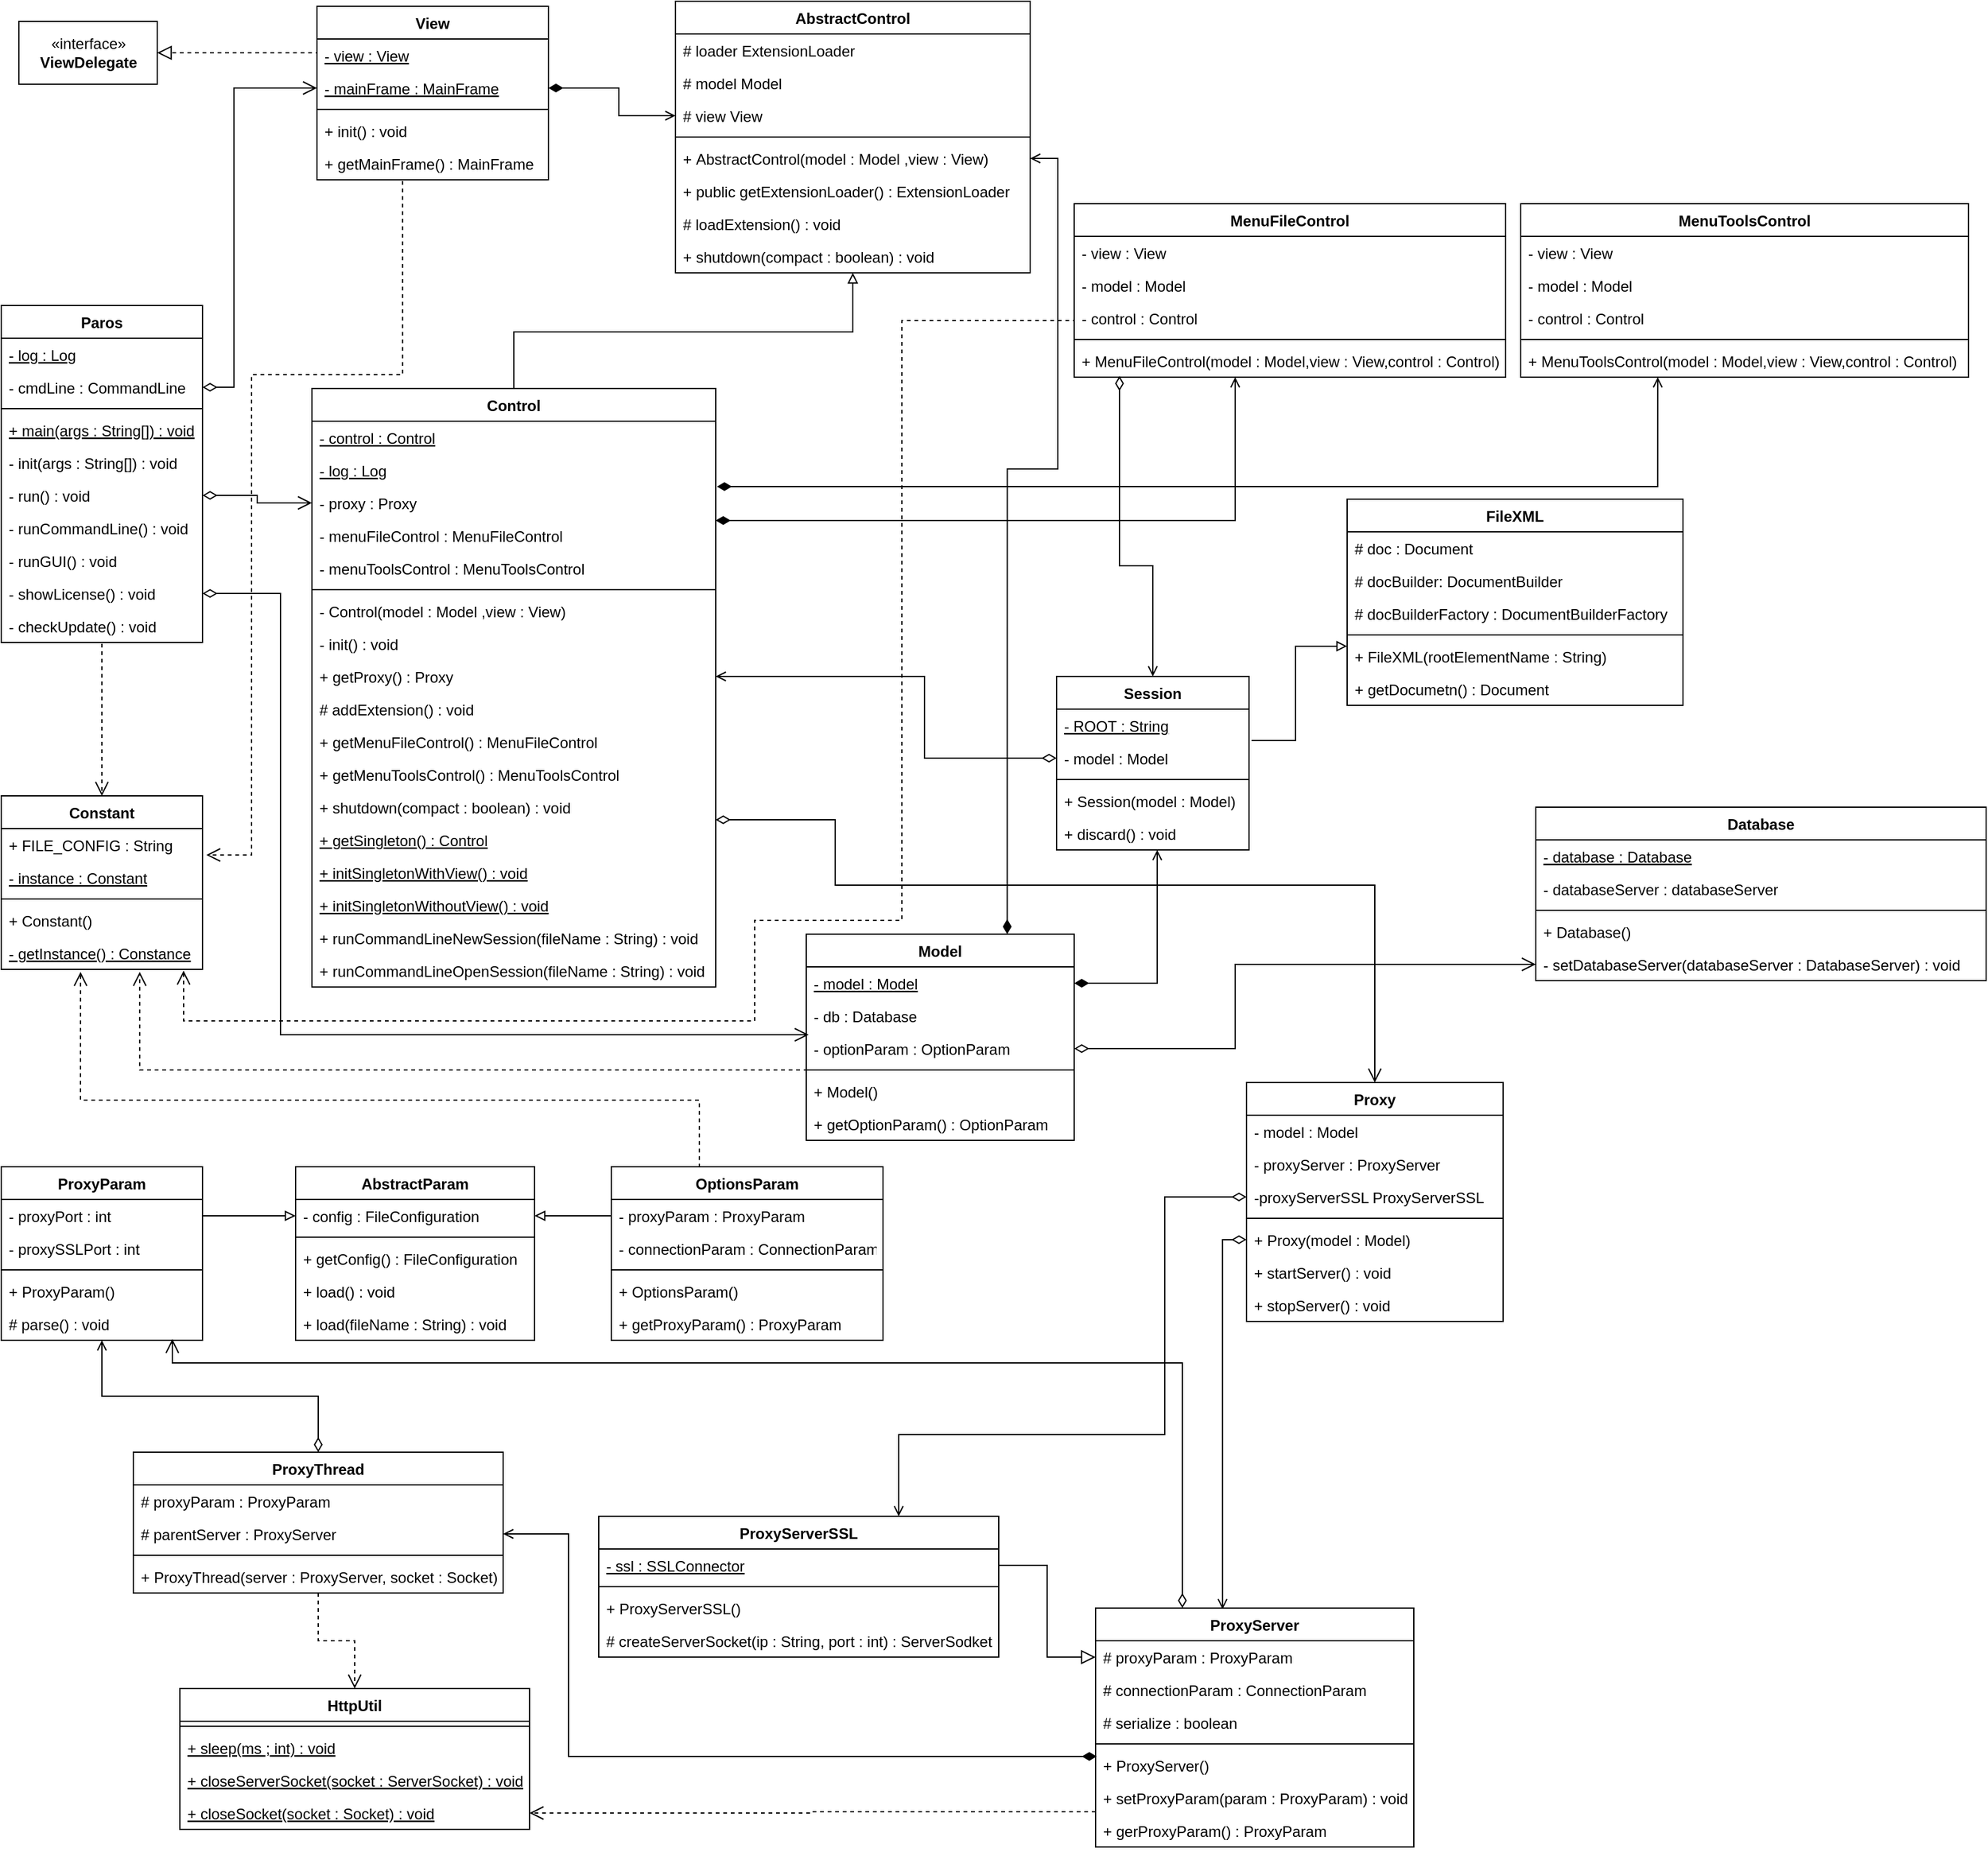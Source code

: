 <mxfile version="15.2.7" type="github">
  <diagram id="Wmx8umCXhcWCva3Gc1Ji" name="Page-1">
    <mxGraphModel dx="2762" dy="1528" grid="0" gridSize="10" guides="1" tooltips="1" connect="1" arrows="1" fold="1" page="1" pageScale="1" pageWidth="2000" pageHeight="2000" math="0" shadow="0">
      <root>
        <mxCell id="0" />
        <mxCell id="1" parent="0" />
        <mxCell id="zIt9jjFe4wqMxryBXSwn-517" value="Paros" style="swimlane;fontStyle=1;align=center;verticalAlign=top;childLayout=stackLayout;horizontal=1;startSize=26;horizontalStack=0;resizeParent=1;resizeParentMax=0;resizeLast=0;collapsible=1;marginBottom=0;" parent="1" vertex="1">
          <mxGeometry x="273" y="551" width="160" height="268" as="geometry">
            <mxRectangle x="380" y="260" width="100" height="26" as="alternateBounds" />
          </mxGeometry>
        </mxCell>
        <mxCell id="zIt9jjFe4wqMxryBXSwn-518" value="- log : Log" style="text;strokeColor=none;fillColor=none;align=left;verticalAlign=top;spacingLeft=4;spacingRight=4;overflow=hidden;rotatable=0;points=[[0,0.5],[1,0.5]];portConstraint=eastwest;fontStyle=4" parent="zIt9jjFe4wqMxryBXSwn-517" vertex="1">
          <mxGeometry y="26" width="160" height="26" as="geometry" />
        </mxCell>
        <mxCell id="zIt9jjFe4wqMxryBXSwn-519" value="- cmdLine : CommandLine" style="text;strokeColor=none;fillColor=none;align=left;verticalAlign=top;spacingLeft=4;spacingRight=4;overflow=hidden;rotatable=0;points=[[0,0.5],[1,0.5]];portConstraint=eastwest;fontStyle=0" parent="zIt9jjFe4wqMxryBXSwn-517" vertex="1">
          <mxGeometry y="52" width="160" height="26" as="geometry" />
        </mxCell>
        <mxCell id="zIt9jjFe4wqMxryBXSwn-520" value="" style="line;strokeWidth=1;fillColor=none;align=left;verticalAlign=middle;spacingTop=-1;spacingLeft=3;spacingRight=3;rotatable=0;labelPosition=right;points=[];portConstraint=eastwest;" parent="zIt9jjFe4wqMxryBXSwn-517" vertex="1">
          <mxGeometry y="78" width="160" height="8" as="geometry" />
        </mxCell>
        <mxCell id="zIt9jjFe4wqMxryBXSwn-521" value="+ main(args : String[]) : void" style="text;strokeColor=none;fillColor=none;align=left;verticalAlign=top;spacingLeft=4;spacingRight=4;overflow=hidden;rotatable=0;points=[[0,0.5],[1,0.5]];portConstraint=eastwest;fontStyle=4" parent="zIt9jjFe4wqMxryBXSwn-517" vertex="1">
          <mxGeometry y="86" width="160" height="26" as="geometry" />
        </mxCell>
        <mxCell id="zIt9jjFe4wqMxryBXSwn-522" value="- init(args : String[]) : void" style="text;strokeColor=none;fillColor=none;align=left;verticalAlign=top;spacingLeft=4;spacingRight=4;overflow=hidden;rotatable=0;points=[[0,0.5],[1,0.5]];portConstraint=eastwest;fontStyle=0" parent="zIt9jjFe4wqMxryBXSwn-517" vertex="1">
          <mxGeometry y="112" width="160" height="26" as="geometry" />
        </mxCell>
        <mxCell id="zIt9jjFe4wqMxryBXSwn-523" value="- run() : void" style="text;strokeColor=none;fillColor=none;align=left;verticalAlign=top;spacingLeft=4;spacingRight=4;overflow=hidden;rotatable=0;points=[[0,0.5],[1,0.5]];portConstraint=eastwest;fontStyle=0" parent="zIt9jjFe4wqMxryBXSwn-517" vertex="1">
          <mxGeometry y="138" width="160" height="26" as="geometry" />
        </mxCell>
        <mxCell id="zIt9jjFe4wqMxryBXSwn-524" value="- runCommandLine() : void" style="text;strokeColor=none;fillColor=none;align=left;verticalAlign=top;spacingLeft=4;spacingRight=4;overflow=hidden;rotatable=0;points=[[0,0.5],[1,0.5]];portConstraint=eastwest;fontStyle=0" parent="zIt9jjFe4wqMxryBXSwn-517" vertex="1">
          <mxGeometry y="164" width="160" height="26" as="geometry" />
        </mxCell>
        <mxCell id="zIt9jjFe4wqMxryBXSwn-525" value="- runGUI() : void" style="text;strokeColor=none;fillColor=none;align=left;verticalAlign=top;spacingLeft=4;spacingRight=4;overflow=hidden;rotatable=0;points=[[0,0.5],[1,0.5]];portConstraint=eastwest;fontStyle=0" parent="zIt9jjFe4wqMxryBXSwn-517" vertex="1">
          <mxGeometry y="190" width="160" height="26" as="geometry" />
        </mxCell>
        <mxCell id="zIt9jjFe4wqMxryBXSwn-526" value="- showLicense() : void" style="text;strokeColor=none;fillColor=none;align=left;verticalAlign=top;spacingLeft=4;spacingRight=4;overflow=hidden;rotatable=0;points=[[0,0.5],[1,0.5]];portConstraint=eastwest;fontStyle=0" parent="zIt9jjFe4wqMxryBXSwn-517" vertex="1">
          <mxGeometry y="216" width="160" height="26" as="geometry" />
        </mxCell>
        <mxCell id="zIt9jjFe4wqMxryBXSwn-527" value="- checkUpdate() : void" style="text;strokeColor=none;fillColor=none;align=left;verticalAlign=top;spacingLeft=4;spacingRight=4;overflow=hidden;rotatable=0;points=[[0,0.5],[1,0.5]];portConstraint=eastwest;fontStyle=0" parent="zIt9jjFe4wqMxryBXSwn-517" vertex="1">
          <mxGeometry y="242" width="160" height="26" as="geometry" />
        </mxCell>
        <mxCell id="zIt9jjFe4wqMxryBXSwn-528" style="edgeStyle=orthogonalEdgeStyle;rounded=0;orthogonalLoop=1;jettySize=auto;html=1;exitX=0.5;exitY=0;exitDx=0;exitDy=0;entryX=0.5;entryY=1;entryDx=0;entryDy=0;endArrow=block;endFill=0;" parent="1" source="zIt9jjFe4wqMxryBXSwn-529" target="zIt9jjFe4wqMxryBXSwn-544" edge="1">
          <mxGeometry relative="1" as="geometry">
            <Array as="points">
              <mxPoint x="681" y="572" />
              <mxPoint x="950" y="572" />
            </Array>
          </mxGeometry>
        </mxCell>
        <mxCell id="zIt9jjFe4wqMxryBXSwn-529" value="Control" style="swimlane;fontStyle=1;align=center;verticalAlign=top;childLayout=stackLayout;horizontal=1;startSize=26;horizontalStack=0;resizeParent=1;resizeParentMax=0;resizeLast=0;collapsible=1;marginBottom=0;" parent="1" vertex="1">
          <mxGeometry x="520" y="617" width="321" height="476" as="geometry">
            <mxRectangle x="677" y="612" width="70" height="26" as="alternateBounds" />
          </mxGeometry>
        </mxCell>
        <mxCell id="zIt9jjFe4wqMxryBXSwn-530" value="- control : Control" style="text;strokeColor=none;fillColor=none;align=left;verticalAlign=top;spacingLeft=4;spacingRight=4;overflow=hidden;rotatable=0;points=[[0,0.5],[1,0.5]];portConstraint=eastwest;fontStyle=4" parent="zIt9jjFe4wqMxryBXSwn-529" vertex="1">
          <mxGeometry y="26" width="321" height="26" as="geometry" />
        </mxCell>
        <mxCell id="zIt9jjFe4wqMxryBXSwn-531" value="- log : Log" style="text;strokeColor=none;fillColor=none;align=left;verticalAlign=top;spacingLeft=4;spacingRight=4;overflow=hidden;rotatable=0;points=[[0,0.5],[1,0.5]];portConstraint=eastwest;fontStyle=4" parent="zIt9jjFe4wqMxryBXSwn-529" vertex="1">
          <mxGeometry y="52" width="321" height="26" as="geometry" />
        </mxCell>
        <mxCell id="zIt9jjFe4wqMxryBXSwn-532" value="- proxy : Proxy&#xa;" style="text;strokeColor=none;fillColor=none;align=left;verticalAlign=top;spacingLeft=4;spacingRight=4;overflow=hidden;rotatable=0;points=[[0,0.5],[1,0.5]];portConstraint=eastwest;fontStyle=0" parent="zIt9jjFe4wqMxryBXSwn-529" vertex="1">
          <mxGeometry y="78" width="321" height="26" as="geometry" />
        </mxCell>
        <mxCell id="zIt9jjFe4wqMxryBXSwn-533" value="- menuFileControl : MenuFileControl" style="text;strokeColor=none;fillColor=none;align=left;verticalAlign=top;spacingLeft=4;spacingRight=4;overflow=hidden;rotatable=0;points=[[0,0.5],[1,0.5]];portConstraint=eastwest;fontStyle=0" parent="zIt9jjFe4wqMxryBXSwn-529" vertex="1">
          <mxGeometry y="104" width="321" height="26" as="geometry" />
        </mxCell>
        <mxCell id="zIt9jjFe4wqMxryBXSwn-534" value="- menuToolsControl : MenuToolsControl" style="text;strokeColor=none;fillColor=none;align=left;verticalAlign=top;spacingLeft=4;spacingRight=4;overflow=hidden;rotatable=0;points=[[0,0.5],[1,0.5]];portConstraint=eastwest;fontStyle=0" parent="zIt9jjFe4wqMxryBXSwn-529" vertex="1">
          <mxGeometry y="130" width="321" height="26" as="geometry" />
        </mxCell>
        <mxCell id="zIt9jjFe4wqMxryBXSwn-535" value="" style="line;strokeWidth=1;fillColor=none;align=left;verticalAlign=middle;spacingTop=-1;spacingLeft=3;spacingRight=3;rotatable=0;labelPosition=right;points=[];portConstraint=eastwest;" parent="zIt9jjFe4wqMxryBXSwn-529" vertex="1">
          <mxGeometry y="156" width="321" height="8" as="geometry" />
        </mxCell>
        <mxCell id="zIt9jjFe4wqMxryBXSwn-536" value="- Control(model : Model ,view : View) " style="text;strokeColor=none;fillColor=none;align=left;verticalAlign=top;spacingLeft=4;spacingRight=4;overflow=hidden;rotatable=0;points=[[0,0.5],[1,0.5]];portConstraint=eastwest;" parent="zIt9jjFe4wqMxryBXSwn-529" vertex="1">
          <mxGeometry y="164" width="321" height="26" as="geometry" />
        </mxCell>
        <mxCell id="zIt9jjFe4wqMxryBXSwn-537" value="- init() : void" style="text;strokeColor=none;fillColor=none;align=left;verticalAlign=top;spacingLeft=4;spacingRight=4;overflow=hidden;rotatable=0;points=[[0,0.5],[1,0.5]];portConstraint=eastwest;" parent="zIt9jjFe4wqMxryBXSwn-529" vertex="1">
          <mxGeometry y="190" width="321" height="26" as="geometry" />
        </mxCell>
        <mxCell id="zIt9jjFe4wqMxryBXSwn-538" value="+ getProxy() : Proxy&#xa;" style="text;strokeColor=none;fillColor=none;align=left;verticalAlign=top;spacingLeft=4;spacingRight=4;overflow=hidden;rotatable=0;points=[[0,0.5],[1,0.5]];portConstraint=eastwest;" parent="zIt9jjFe4wqMxryBXSwn-529" vertex="1">
          <mxGeometry y="216" width="321" height="26" as="geometry" />
        </mxCell>
        <mxCell id="zIt9jjFe4wqMxryBXSwn-539" value="# addExtension() : void&#xa;" style="text;strokeColor=none;fillColor=none;align=left;verticalAlign=top;spacingLeft=4;spacingRight=4;overflow=hidden;rotatable=0;points=[[0,0.5],[1,0.5]];portConstraint=eastwest;" parent="zIt9jjFe4wqMxryBXSwn-529" vertex="1">
          <mxGeometry y="242" width="321" height="26" as="geometry" />
        </mxCell>
        <mxCell id="zIt9jjFe4wqMxryBXSwn-540" value="+ getMenuFileControl() : MenuFileControl" style="text;strokeColor=none;fillColor=none;align=left;verticalAlign=top;spacingLeft=4;spacingRight=4;overflow=hidden;rotatable=0;points=[[0,0.5],[1,0.5]];portConstraint=eastwest;" parent="zIt9jjFe4wqMxryBXSwn-529" vertex="1">
          <mxGeometry y="268" width="321" height="26" as="geometry" />
        </mxCell>
        <mxCell id="zIt9jjFe4wqMxryBXSwn-541" value="+ getMenuToolsControl() : MenuToolsControl" style="text;strokeColor=none;fillColor=none;align=left;verticalAlign=top;spacingLeft=4;spacingRight=4;overflow=hidden;rotatable=0;points=[[0,0.5],[1,0.5]];portConstraint=eastwest;" parent="zIt9jjFe4wqMxryBXSwn-529" vertex="1">
          <mxGeometry y="294" width="321" height="26" as="geometry" />
        </mxCell>
        <mxCell id="zIt9jjFe4wqMxryBXSwn-542" value="+ shutdown(compact : boolean) : void" style="text;strokeColor=none;fillColor=none;align=left;verticalAlign=top;spacingLeft=4;spacingRight=4;overflow=hidden;rotatable=0;points=[[0,0.5],[1,0.5]];portConstraint=eastwest;" parent="zIt9jjFe4wqMxryBXSwn-529" vertex="1">
          <mxGeometry y="320" width="321" height="26" as="geometry" />
        </mxCell>
        <mxCell id="zIt9jjFe4wqMxryBXSwn-543" value="+ getSingleton() : Control" style="text;strokeColor=none;fillColor=none;align=left;verticalAlign=top;spacingLeft=4;spacingRight=4;overflow=hidden;rotatable=0;points=[[0,0.5],[1,0.5]];portConstraint=eastwest;fontStyle=4" parent="zIt9jjFe4wqMxryBXSwn-529" vertex="1">
          <mxGeometry y="346" width="321" height="26" as="geometry" />
        </mxCell>
        <mxCell id="zIt9jjFe4wqMxryBXSwn-578" value="+ initSingletonWithView() : void" style="text;strokeColor=none;fillColor=none;align=left;verticalAlign=top;spacingLeft=4;spacingRight=4;overflow=hidden;rotatable=0;points=[[0,0.5],[1,0.5]];portConstraint=eastwest;fontStyle=4" parent="zIt9jjFe4wqMxryBXSwn-529" vertex="1">
          <mxGeometry y="372" width="321" height="26" as="geometry" />
        </mxCell>
        <mxCell id="zIt9jjFe4wqMxryBXSwn-579" value="+ initSingletonWithoutView() : void" style="text;strokeColor=none;fillColor=none;align=left;verticalAlign=top;spacingLeft=4;spacingRight=4;overflow=hidden;rotatable=0;points=[[0,0.5],[1,0.5]];portConstraint=eastwest;fontStyle=4" parent="zIt9jjFe4wqMxryBXSwn-529" vertex="1">
          <mxGeometry y="398" width="321" height="26" as="geometry" />
        </mxCell>
        <mxCell id="zIt9jjFe4wqMxryBXSwn-580" value="+ runCommandLineNewSession(fileName : String) : void" style="text;strokeColor=none;fillColor=none;align=left;verticalAlign=top;spacingLeft=4;spacingRight=4;overflow=hidden;rotatable=0;points=[[0,0.5],[1,0.5]];portConstraint=eastwest;fontStyle=0" parent="zIt9jjFe4wqMxryBXSwn-529" vertex="1">
          <mxGeometry y="424" width="321" height="26" as="geometry" />
        </mxCell>
        <mxCell id="zIt9jjFe4wqMxryBXSwn-581" value="+ runCommandLineOpenSession(fileName : String) : void" style="text;strokeColor=none;fillColor=none;align=left;verticalAlign=top;spacingLeft=4;spacingRight=4;overflow=hidden;rotatable=0;points=[[0,0.5],[1,0.5]];portConstraint=eastwest;fontStyle=0" parent="zIt9jjFe4wqMxryBXSwn-529" vertex="1">
          <mxGeometry y="450" width="321" height="26" as="geometry" />
        </mxCell>
        <mxCell id="zIt9jjFe4wqMxryBXSwn-544" value="AbstractControl" style="swimlane;fontStyle=1;align=center;verticalAlign=top;childLayout=stackLayout;horizontal=1;startSize=26;horizontalStack=0;resizeParent=1;resizeParentMax=0;resizeLast=0;collapsible=1;marginBottom=0;" parent="1" vertex="1">
          <mxGeometry x="809" y="309" width="282" height="216" as="geometry" />
        </mxCell>
        <mxCell id="zIt9jjFe4wqMxryBXSwn-545" value="# loader ExtensionLoader" style="text;strokeColor=none;fillColor=none;align=left;verticalAlign=top;spacingLeft=4;spacingRight=4;overflow=hidden;rotatable=0;points=[[0,0.5],[1,0.5]];portConstraint=eastwest;" parent="zIt9jjFe4wqMxryBXSwn-544" vertex="1">
          <mxGeometry y="26" width="282" height="26" as="geometry" />
        </mxCell>
        <mxCell id="zIt9jjFe4wqMxryBXSwn-583" value="# model Model" style="text;strokeColor=none;fillColor=none;align=left;verticalAlign=top;spacingLeft=4;spacingRight=4;overflow=hidden;rotatable=0;points=[[0,0.5],[1,0.5]];portConstraint=eastwest;" parent="zIt9jjFe4wqMxryBXSwn-544" vertex="1">
          <mxGeometry y="52" width="282" height="26" as="geometry" />
        </mxCell>
        <mxCell id="zIt9jjFe4wqMxryBXSwn-582" value="# view View" style="text;strokeColor=none;fillColor=none;align=left;verticalAlign=top;spacingLeft=4;spacingRight=4;overflow=hidden;rotatable=0;points=[[0,0.5],[1,0.5]];portConstraint=eastwest;" parent="zIt9jjFe4wqMxryBXSwn-544" vertex="1">
          <mxGeometry y="78" width="282" height="26" as="geometry" />
        </mxCell>
        <mxCell id="zIt9jjFe4wqMxryBXSwn-546" value="" style="line;strokeWidth=1;fillColor=none;align=left;verticalAlign=middle;spacingTop=-1;spacingLeft=3;spacingRight=3;rotatable=0;labelPosition=right;points=[];portConstraint=eastwest;" parent="zIt9jjFe4wqMxryBXSwn-544" vertex="1">
          <mxGeometry y="104" width="282" height="8" as="geometry" />
        </mxCell>
        <mxCell id="zIt9jjFe4wqMxryBXSwn-547" value="+ AbstractControl(model : Model ,view : View)" style="text;strokeColor=none;fillColor=none;align=left;verticalAlign=top;spacingLeft=4;spacingRight=4;overflow=hidden;rotatable=0;points=[[0,0.5],[1,0.5]];portConstraint=eastwest;" parent="zIt9jjFe4wqMxryBXSwn-544" vertex="1">
          <mxGeometry y="112" width="282" height="26" as="geometry" />
        </mxCell>
        <mxCell id="zIt9jjFe4wqMxryBXSwn-612" value="+ public getExtensionLoader() : ExtensionLoader " style="text;strokeColor=none;fillColor=none;align=left;verticalAlign=top;spacingLeft=4;spacingRight=4;overflow=hidden;rotatable=0;points=[[0,0.5],[1,0.5]];portConstraint=eastwest;" parent="zIt9jjFe4wqMxryBXSwn-544" vertex="1">
          <mxGeometry y="138" width="282" height="26" as="geometry" />
        </mxCell>
        <mxCell id="zIt9jjFe4wqMxryBXSwn-613" value="# loadExtension() : void" style="text;strokeColor=none;fillColor=none;align=left;verticalAlign=top;spacingLeft=4;spacingRight=4;overflow=hidden;rotatable=0;points=[[0,0.5],[1,0.5]];portConstraint=eastwest;" parent="zIt9jjFe4wqMxryBXSwn-544" vertex="1">
          <mxGeometry y="164" width="282" height="26" as="geometry" />
        </mxCell>
        <mxCell id="zIt9jjFe4wqMxryBXSwn-614" value="+ shutdown(compact : boolean) : void" style="text;strokeColor=none;fillColor=none;align=left;verticalAlign=top;spacingLeft=4;spacingRight=4;overflow=hidden;rotatable=0;points=[[0,0.5],[1,0.5]];portConstraint=eastwest;" parent="zIt9jjFe4wqMxryBXSwn-544" vertex="1">
          <mxGeometry y="190" width="282" height="26" as="geometry" />
        </mxCell>
        <mxCell id="zIt9jjFe4wqMxryBXSwn-548" value="View" style="swimlane;fontStyle=1;align=center;verticalAlign=top;childLayout=stackLayout;horizontal=1;startSize=26;horizontalStack=0;resizeParent=1;resizeParentMax=0;resizeLast=0;collapsible=1;marginBottom=0;" parent="1" vertex="1">
          <mxGeometry x="524" y="313" width="184" height="138" as="geometry" />
        </mxCell>
        <mxCell id="zIt9jjFe4wqMxryBXSwn-549" value="- view : View" style="text;strokeColor=none;fillColor=none;align=left;verticalAlign=top;spacingLeft=4;spacingRight=4;overflow=hidden;rotatable=0;points=[[0,0.5],[1,0.5]];portConstraint=eastwest;fontStyle=4" parent="zIt9jjFe4wqMxryBXSwn-548" vertex="1">
          <mxGeometry y="26" width="184" height="26" as="geometry" />
        </mxCell>
        <mxCell id="GP7QovASocAJSE-8E31y-81" value="- mainFrame : MainFrame" style="text;strokeColor=none;fillColor=none;align=left;verticalAlign=top;spacingLeft=4;spacingRight=4;overflow=hidden;rotatable=0;points=[[0,0.5],[1,0.5]];portConstraint=eastwest;fontStyle=4" vertex="1" parent="zIt9jjFe4wqMxryBXSwn-548">
          <mxGeometry y="52" width="184" height="26" as="geometry" />
        </mxCell>
        <mxCell id="zIt9jjFe4wqMxryBXSwn-550" value="" style="line;strokeWidth=1;fillColor=none;align=left;verticalAlign=middle;spacingTop=-1;spacingLeft=3;spacingRight=3;rotatable=0;labelPosition=right;points=[];portConstraint=eastwest;" parent="zIt9jjFe4wqMxryBXSwn-548" vertex="1">
          <mxGeometry y="78" width="184" height="8" as="geometry" />
        </mxCell>
        <mxCell id="zIt9jjFe4wqMxryBXSwn-551" value="+ init() : void" style="text;strokeColor=none;fillColor=none;align=left;verticalAlign=top;spacingLeft=4;spacingRight=4;overflow=hidden;rotatable=0;points=[[0,0.5],[1,0.5]];portConstraint=eastwest;" parent="zIt9jjFe4wqMxryBXSwn-548" vertex="1">
          <mxGeometry y="86" width="184" height="26" as="geometry" />
        </mxCell>
        <mxCell id="GP7QovASocAJSE-8E31y-82" value="+ getMainFrame() : MainFrame" style="text;strokeColor=none;fillColor=none;align=left;verticalAlign=top;spacingLeft=4;spacingRight=4;overflow=hidden;rotatable=0;points=[[0,0.5],[1,0.5]];portConstraint=eastwest;" vertex="1" parent="zIt9jjFe4wqMxryBXSwn-548">
          <mxGeometry y="112" width="184" height="26" as="geometry" />
        </mxCell>
        <mxCell id="zIt9jjFe4wqMxryBXSwn-557" value="Model" style="swimlane;fontStyle=1;align=center;verticalAlign=top;childLayout=stackLayout;horizontal=1;startSize=26;horizontalStack=0;resizeParent=1;resizeParentMax=0;resizeLast=0;collapsible=1;marginBottom=0;" parent="1" vertex="1">
          <mxGeometry x="913" y="1051" width="213" height="164" as="geometry" />
        </mxCell>
        <mxCell id="zIt9jjFe4wqMxryBXSwn-558" value="- model : Model" style="text;strokeColor=none;fillColor=none;align=left;verticalAlign=top;spacingLeft=4;spacingRight=4;overflow=hidden;rotatable=0;points=[[0,0.5],[1,0.5]];portConstraint=eastwest;fontStyle=4" parent="zIt9jjFe4wqMxryBXSwn-557" vertex="1">
          <mxGeometry y="26" width="213" height="26" as="geometry" />
        </mxCell>
        <mxCell id="GP7QovASocAJSE-8E31y-78" value="- db : Database" style="text;strokeColor=none;fillColor=none;align=left;verticalAlign=top;spacingLeft=4;spacingRight=4;overflow=hidden;rotatable=0;points=[[0,0.5],[1,0.5]];portConstraint=eastwest;fontStyle=0" vertex="1" parent="zIt9jjFe4wqMxryBXSwn-557">
          <mxGeometry y="52" width="213" height="26" as="geometry" />
        </mxCell>
        <mxCell id="GP7QovASocAJSE-8E31y-79" value="- optionParam : OptionParam" style="text;strokeColor=none;fillColor=none;align=left;verticalAlign=top;spacingLeft=4;spacingRight=4;overflow=hidden;rotatable=0;points=[[0,0.5],[1,0.5]];portConstraint=eastwest;fontStyle=0" vertex="1" parent="zIt9jjFe4wqMxryBXSwn-557">
          <mxGeometry y="78" width="213" height="26" as="geometry" />
        </mxCell>
        <mxCell id="zIt9jjFe4wqMxryBXSwn-559" value="" style="line;strokeWidth=1;fillColor=none;align=left;verticalAlign=middle;spacingTop=-1;spacingLeft=3;spacingRight=3;rotatable=0;labelPosition=right;points=[];portConstraint=eastwest;" parent="zIt9jjFe4wqMxryBXSwn-557" vertex="1">
          <mxGeometry y="104" width="213" height="8" as="geometry" />
        </mxCell>
        <mxCell id="GP7QovASocAJSE-8E31y-80" value="+ Model()" style="text;strokeColor=none;fillColor=none;align=left;verticalAlign=top;spacingLeft=4;spacingRight=4;overflow=hidden;rotatable=0;points=[[0,0.5],[1,0.5]];portConstraint=eastwest;" vertex="1" parent="zIt9jjFe4wqMxryBXSwn-557">
          <mxGeometry y="112" width="213" height="26" as="geometry" />
        </mxCell>
        <mxCell id="zIt9jjFe4wqMxryBXSwn-560" value="+ getOptionParam() : OptionParam" style="text;strokeColor=none;fillColor=none;align=left;verticalAlign=top;spacingLeft=4;spacingRight=4;overflow=hidden;rotatable=0;points=[[0,0.5],[1,0.5]];portConstraint=eastwest;" parent="zIt9jjFe4wqMxryBXSwn-557" vertex="1">
          <mxGeometry y="138" width="213" height="26" as="geometry" />
        </mxCell>
        <mxCell id="GP7QovASocAJSE-8E31y-96" style="edgeStyle=orthogonalEdgeStyle;rounded=0;orthogonalLoop=1;jettySize=auto;html=1;exitX=0.5;exitY=0;exitDx=0;exitDy=0;entryX=0.105;entryY=0.962;entryDx=0;entryDy=0;entryPerimeter=0;startArrow=open;startFill=0;endArrow=diamondThin;endFill=0;endSize=9;strokeWidth=1;" edge="1" parent="1" source="zIt9jjFe4wqMxryBXSwn-563" target="GP7QovASocAJSE-8E31y-16">
          <mxGeometry relative="1" as="geometry">
            <Array as="points">
              <mxPoint x="1189" y="758" />
              <mxPoint x="1162" y="758" />
            </Array>
          </mxGeometry>
        </mxCell>
        <mxCell id="zIt9jjFe4wqMxryBXSwn-563" value="Session" style="swimlane;fontStyle=1;align=center;verticalAlign=top;childLayout=stackLayout;horizontal=1;startSize=26;horizontalStack=0;resizeParent=1;resizeParentMax=0;resizeLast=0;collapsible=1;marginBottom=0;" parent="1" vertex="1">
          <mxGeometry x="1112" y="846" width="153" height="138" as="geometry" />
        </mxCell>
        <mxCell id="zIt9jjFe4wqMxryBXSwn-616" value="- ROOT : String" style="text;strokeColor=none;fillColor=none;align=left;verticalAlign=top;spacingLeft=4;spacingRight=4;overflow=hidden;rotatable=0;points=[[0,0.5],[1,0.5]];portConstraint=eastwest;fontStyle=4" parent="zIt9jjFe4wqMxryBXSwn-563" vertex="1">
          <mxGeometry y="26" width="153" height="26" as="geometry" />
        </mxCell>
        <mxCell id="zIt9jjFe4wqMxryBXSwn-620" value="- model : Model" style="text;strokeColor=none;fillColor=none;align=left;verticalAlign=top;spacingLeft=4;spacingRight=4;overflow=hidden;rotatable=0;points=[[0,0.5],[1,0.5]];portConstraint=eastwest;" parent="zIt9jjFe4wqMxryBXSwn-563" vertex="1">
          <mxGeometry y="52" width="153" height="26" as="geometry" />
        </mxCell>
        <mxCell id="zIt9jjFe4wqMxryBXSwn-565" value="" style="line;strokeWidth=1;fillColor=none;align=left;verticalAlign=middle;spacingTop=-1;spacingLeft=3;spacingRight=3;rotatable=0;labelPosition=right;points=[];portConstraint=eastwest;" parent="zIt9jjFe4wqMxryBXSwn-563" vertex="1">
          <mxGeometry y="78" width="153" height="8" as="geometry" />
        </mxCell>
        <mxCell id="zIt9jjFe4wqMxryBXSwn-566" value="+ Session(model : Model)" style="text;strokeColor=none;fillColor=none;align=left;verticalAlign=top;spacingLeft=4;spacingRight=4;overflow=hidden;rotatable=0;points=[[0,0.5],[1,0.5]];portConstraint=eastwest;" parent="zIt9jjFe4wqMxryBXSwn-563" vertex="1">
          <mxGeometry y="86" width="153" height="26" as="geometry" />
        </mxCell>
        <mxCell id="zIt9jjFe4wqMxryBXSwn-618" value="+ discard() : void" style="text;strokeColor=none;fillColor=none;align=left;verticalAlign=top;spacingLeft=4;spacingRight=4;overflow=hidden;rotatable=0;points=[[0,0.5],[1,0.5]];portConstraint=eastwest;" parent="zIt9jjFe4wqMxryBXSwn-563" vertex="1">
          <mxGeometry y="112" width="153" height="26" as="geometry" />
        </mxCell>
        <mxCell id="zIt9jjFe4wqMxryBXSwn-567" value="FileXML" style="swimlane;fontStyle=1;align=center;verticalAlign=top;childLayout=stackLayout;horizontal=1;startSize=26;horizontalStack=0;resizeParent=1;resizeParentMax=0;resizeLast=0;collapsible=1;marginBottom=0;" parent="1" vertex="1">
          <mxGeometry x="1343" y="705" width="267" height="164" as="geometry" />
        </mxCell>
        <mxCell id="zIt9jjFe4wqMxryBXSwn-568" value="# doc : Document" style="text;strokeColor=none;fillColor=none;align=left;verticalAlign=top;spacingLeft=4;spacingRight=4;overflow=hidden;rotatable=0;points=[[0,0.5],[1,0.5]];portConstraint=eastwest;" parent="zIt9jjFe4wqMxryBXSwn-567" vertex="1">
          <mxGeometry y="26" width="267" height="26" as="geometry" />
        </mxCell>
        <mxCell id="zIt9jjFe4wqMxryBXSwn-666" value="# docBuilder: DocumentBuilder" style="text;strokeColor=none;fillColor=none;align=left;verticalAlign=top;spacingLeft=4;spacingRight=4;overflow=hidden;rotatable=0;points=[[0,0.5],[1,0.5]];portConstraint=eastwest;" parent="zIt9jjFe4wqMxryBXSwn-567" vertex="1">
          <mxGeometry y="52" width="267" height="26" as="geometry" />
        </mxCell>
        <mxCell id="zIt9jjFe4wqMxryBXSwn-665" value="# docBuilderFactory : DocumentBuilderFactory" style="text;strokeColor=none;fillColor=none;align=left;verticalAlign=top;spacingLeft=4;spacingRight=4;overflow=hidden;rotatable=0;points=[[0,0.5],[1,0.5]];portConstraint=eastwest;" parent="zIt9jjFe4wqMxryBXSwn-567" vertex="1">
          <mxGeometry y="78" width="267" height="26" as="geometry" />
        </mxCell>
        <mxCell id="zIt9jjFe4wqMxryBXSwn-569" value="" style="line;strokeWidth=1;fillColor=none;align=left;verticalAlign=middle;spacingTop=-1;spacingLeft=3;spacingRight=3;rotatable=0;labelPosition=right;points=[];portConstraint=eastwest;" parent="zIt9jjFe4wqMxryBXSwn-567" vertex="1">
          <mxGeometry y="104" width="267" height="8" as="geometry" />
        </mxCell>
        <mxCell id="zIt9jjFe4wqMxryBXSwn-570" value="+ FileXML(rootElementName : String)" style="text;strokeColor=none;fillColor=none;align=left;verticalAlign=top;spacingLeft=4;spacingRight=4;overflow=hidden;rotatable=0;points=[[0,0.5],[1,0.5]];portConstraint=eastwest;" parent="zIt9jjFe4wqMxryBXSwn-567" vertex="1">
          <mxGeometry y="112" width="267" height="26" as="geometry" />
        </mxCell>
        <mxCell id="zIt9jjFe4wqMxryBXSwn-667" value="+ getDocumetn() : Document" style="text;strokeColor=none;fillColor=none;align=left;verticalAlign=top;spacingLeft=4;spacingRight=4;overflow=hidden;rotatable=0;points=[[0,0.5],[1,0.5]];portConstraint=eastwest;" parent="zIt9jjFe4wqMxryBXSwn-567" vertex="1">
          <mxGeometry y="138" width="267" height="26" as="geometry" />
        </mxCell>
        <mxCell id="zIt9jjFe4wqMxryBXSwn-571" value="Constant" style="swimlane;fontStyle=1;align=center;verticalAlign=top;childLayout=stackLayout;horizontal=1;startSize=26;horizontalStack=0;resizeParent=1;resizeParentMax=0;resizeLast=0;collapsible=1;marginBottom=0;" parent="1" vertex="1">
          <mxGeometry x="273" y="941" width="160" height="138" as="geometry" />
        </mxCell>
        <mxCell id="zIt9jjFe4wqMxryBXSwn-572" value="+ FILE_CONFIG : String" style="text;strokeColor=none;fillColor=none;align=left;verticalAlign=top;spacingLeft=4;spacingRight=4;overflow=hidden;rotatable=0;points=[[0,0.5],[1,0.5]];portConstraint=eastwest;" parent="zIt9jjFe4wqMxryBXSwn-571" vertex="1">
          <mxGeometry y="26" width="160" height="26" as="geometry" />
        </mxCell>
        <mxCell id="GP7QovASocAJSE-8E31y-72" value="- instance : Constant" style="text;strokeColor=none;fillColor=none;align=left;verticalAlign=top;spacingLeft=4;spacingRight=4;overflow=hidden;rotatable=0;points=[[0,0.5],[1,0.5]];portConstraint=eastwest;fontStyle=4" vertex="1" parent="zIt9jjFe4wqMxryBXSwn-571">
          <mxGeometry y="52" width="160" height="26" as="geometry" />
        </mxCell>
        <mxCell id="zIt9jjFe4wqMxryBXSwn-573" value="" style="line;strokeWidth=1;fillColor=none;align=left;verticalAlign=middle;spacingTop=-1;spacingLeft=3;spacingRight=3;rotatable=0;labelPosition=right;points=[];portConstraint=eastwest;" parent="zIt9jjFe4wqMxryBXSwn-571" vertex="1">
          <mxGeometry y="78" width="160" height="8" as="geometry" />
        </mxCell>
        <mxCell id="zIt9jjFe4wqMxryBXSwn-574" value="+ Constant()" style="text;strokeColor=none;fillColor=none;align=left;verticalAlign=top;spacingLeft=4;spacingRight=4;overflow=hidden;rotatable=0;points=[[0,0.5],[1,0.5]];portConstraint=eastwest;" parent="zIt9jjFe4wqMxryBXSwn-571" vertex="1">
          <mxGeometry y="86" width="160" height="26" as="geometry" />
        </mxCell>
        <mxCell id="GP7QovASocAJSE-8E31y-74" value="- getInstance() : Constance" style="text;strokeColor=none;fillColor=none;align=left;verticalAlign=top;spacingLeft=4;spacingRight=4;overflow=hidden;rotatable=0;points=[[0,0.5],[1,0.5]];portConstraint=eastwest;fontStyle=4" vertex="1" parent="zIt9jjFe4wqMxryBXSwn-571">
          <mxGeometry y="112" width="160" height="26" as="geometry" />
        </mxCell>
        <mxCell id="zIt9jjFe4wqMxryBXSwn-575" style="edgeStyle=orthogonalEdgeStyle;rounded=0;orthogonalLoop=1;jettySize=auto;html=1;exitX=0.5;exitY=1.038;exitDx=0;exitDy=0;entryX=0.5;entryY=0;entryDx=0;entryDy=0;endArrow=open;endFill=0;dashed=1;endSize=9;exitPerimeter=0;" parent="1" source="zIt9jjFe4wqMxryBXSwn-527" target="zIt9jjFe4wqMxryBXSwn-571" edge="1">
          <mxGeometry relative="1" as="geometry">
            <mxPoint x="433" y="717" as="sourcePoint" />
            <mxPoint x="533" y="835" as="targetPoint" />
          </mxGeometry>
        </mxCell>
        <mxCell id="zIt9jjFe4wqMxryBXSwn-584" style="edgeStyle=orthogonalEdgeStyle;rounded=0;orthogonalLoop=1;jettySize=auto;html=1;exitX=0;exitY=0.5;exitDx=0;exitDy=0;endArrow=diamondThin;endFill=1;endSize=9;startArrow=open;startFill=0;entryX=1;entryY=0.5;entryDx=0;entryDy=0;" parent="1" source="zIt9jjFe4wqMxryBXSwn-582" edge="1" target="GP7QovASocAJSE-8E31y-81">
          <mxGeometry relative="1" as="geometry">
            <mxPoint x="610.25" y="627" as="sourcePoint" />
            <mxPoint x="694" y="501" as="targetPoint" />
            <Array as="points">
              <mxPoint x="764" y="400" />
              <mxPoint x="764" y="378" />
            </Array>
          </mxGeometry>
        </mxCell>
        <mxCell id="zIt9jjFe4wqMxryBXSwn-611" style="edgeStyle=orthogonalEdgeStyle;rounded=0;orthogonalLoop=1;jettySize=auto;html=1;exitX=1;exitY=0.5;exitDx=0;exitDy=0;endArrow=diamondThin;endFill=1;endSize=9;startArrow=open;startFill=0;entryX=0.75;entryY=0;entryDx=0;entryDy=0;" parent="1" source="zIt9jjFe4wqMxryBXSwn-547" target="zIt9jjFe4wqMxryBXSwn-557" edge="1">
          <mxGeometry relative="1" as="geometry">
            <mxPoint x="1050.5" y="580" as="sourcePoint" />
            <mxPoint x="935.5" y="681" as="targetPoint" />
            <Array as="points">
              <mxPoint x="1113" y="434" />
              <mxPoint x="1113" y="681" />
              <mxPoint x="1073" y="681" />
            </Array>
          </mxGeometry>
        </mxCell>
        <mxCell id="zIt9jjFe4wqMxryBXSwn-664" style="edgeStyle=orthogonalEdgeStyle;rounded=0;orthogonalLoop=1;jettySize=auto;html=1;exitX=1.013;exitY=-0.038;exitDx=0;exitDy=0;endArrow=block;endFill=0;exitPerimeter=0;entryX=0;entryY=0.192;entryDx=0;entryDy=0;entryPerimeter=0;" parent="1" source="zIt9jjFe4wqMxryBXSwn-620" target="zIt9jjFe4wqMxryBXSwn-570" edge="1">
          <mxGeometry relative="1" as="geometry">
            <mxPoint x="1277" y="892" as="sourcePoint" />
            <mxPoint x="1546.5" y="800" as="targetPoint" />
            <Array as="points">
              <mxPoint x="1302" y="897" />
              <mxPoint x="1302" y="822" />
            </Array>
          </mxGeometry>
        </mxCell>
        <mxCell id="zIt9jjFe4wqMxryBXSwn-668" style="edgeStyle=orthogonalEdgeStyle;rounded=0;orthogonalLoop=1;jettySize=auto;html=1;endArrow=diamondThin;endFill=1;endSize=9;startArrow=open;startFill=0;entryX=0.913;entryY=0;entryDx=0;entryDy=0;exitX=0;exitY=0.5;exitDx=0;exitDy=0;entryPerimeter=0;strokeColor=none;" parent="1" source="zIt9jjFe4wqMxryBXSwn-566" target="zIt9jjFe4wqMxryBXSwn-557" edge="1">
          <mxGeometry relative="1" as="geometry">
            <mxPoint x="1116" y="920" as="sourcePoint" />
            <mxPoint x="1043" y="1061" as="targetPoint" />
            <Array as="points">
              <mxPoint x="1059" y="945" />
            </Array>
          </mxGeometry>
        </mxCell>
        <mxCell id="zIt9jjFe4wqMxryBXSwn-669" style="edgeStyle=orthogonalEdgeStyle;rounded=0;orthogonalLoop=1;jettySize=auto;html=1;endArrow=diamondThin;endFill=0;endSize=9;startArrow=open;startFill=0;entryX=0;entryY=0.5;entryDx=0;entryDy=0;exitX=1;exitY=0.5;exitDx=0;exitDy=0;" parent="1" source="zIt9jjFe4wqMxryBXSwn-538" target="zIt9jjFe4wqMxryBXSwn-620" edge="1">
          <mxGeometry relative="1" as="geometry">
            <mxPoint x="934" y="838" as="sourcePoint" />
            <mxPoint x="1069.08" y="1061" as="targetPoint" />
            <Array as="points">
              <mxPoint x="1007" y="846" />
              <mxPoint x="1007" y="911" />
            </Array>
          </mxGeometry>
        </mxCell>
        <mxCell id="zIt9jjFe4wqMxryBXSwn-670" style="edgeStyle=orthogonalEdgeStyle;rounded=0;orthogonalLoop=1;jettySize=auto;html=1;exitX=0.523;exitY=1;exitDx=0;exitDy=0;endArrow=diamondThin;endFill=1;endSize=9;startArrow=open;startFill=0;entryX=1;entryY=0.5;entryDx=0;entryDy=0;exitPerimeter=0;" parent="1" source="zIt9jjFe4wqMxryBXSwn-618" target="zIt9jjFe4wqMxryBXSwn-558" edge="1">
          <mxGeometry relative="1" as="geometry">
            <mxPoint x="1292" y="749" as="sourcePoint" />
            <mxPoint x="1234" y="1366" as="targetPoint" />
            <Array as="points">
              <mxPoint x="1192" y="1090" />
            </Array>
          </mxGeometry>
        </mxCell>
        <mxCell id="GP7QovASocAJSE-8E31y-1" value="AbstractParam" style="swimlane;fontStyle=1;align=center;verticalAlign=top;childLayout=stackLayout;horizontal=1;startSize=26;horizontalStack=0;resizeParent=1;resizeParentMax=0;resizeLast=0;collapsible=1;marginBottom=0;" vertex="1" parent="1">
          <mxGeometry x="507" y="1236" width="190" height="138" as="geometry" />
        </mxCell>
        <mxCell id="GP7QovASocAJSE-8E31y-2" value="- config : FileConfiguration" style="text;strokeColor=none;fillColor=none;align=left;verticalAlign=top;spacingLeft=4;spacingRight=4;overflow=hidden;rotatable=0;points=[[0,0.5],[1,0.5]];portConstraint=eastwest;" vertex="1" parent="GP7QovASocAJSE-8E31y-1">
          <mxGeometry y="26" width="190" height="26" as="geometry" />
        </mxCell>
        <mxCell id="GP7QovASocAJSE-8E31y-3" value="" style="line;strokeWidth=1;fillColor=none;align=left;verticalAlign=middle;spacingTop=-1;spacingLeft=3;spacingRight=3;rotatable=0;labelPosition=right;points=[];portConstraint=eastwest;" vertex="1" parent="GP7QovASocAJSE-8E31y-1">
          <mxGeometry y="52" width="190" height="8" as="geometry" />
        </mxCell>
        <mxCell id="GP7QovASocAJSE-8E31y-4" value="+ getConfig() : FileConfiguration" style="text;strokeColor=none;fillColor=none;align=left;verticalAlign=top;spacingLeft=4;spacingRight=4;overflow=hidden;rotatable=0;points=[[0,0.5],[1,0.5]];portConstraint=eastwest;" vertex="1" parent="GP7QovASocAJSE-8E31y-1">
          <mxGeometry y="60" width="190" height="26" as="geometry" />
        </mxCell>
        <mxCell id="GP7QovASocAJSE-8E31y-67" value="+ load() : void" style="text;strokeColor=none;fillColor=none;align=left;verticalAlign=top;spacingLeft=4;spacingRight=4;overflow=hidden;rotatable=0;points=[[0,0.5],[1,0.5]];portConstraint=eastwest;" vertex="1" parent="GP7QovASocAJSE-8E31y-1">
          <mxGeometry y="86" width="190" height="26" as="geometry" />
        </mxCell>
        <mxCell id="GP7QovASocAJSE-8E31y-68" value="+ load(fileName : String) : void" style="text;strokeColor=none;fillColor=none;align=left;verticalAlign=top;spacingLeft=4;spacingRight=4;overflow=hidden;rotatable=0;points=[[0,0.5],[1,0.5]];portConstraint=eastwest;" vertex="1" parent="GP7QovASocAJSE-8E31y-1">
          <mxGeometry y="112" width="190" height="26" as="geometry" />
        </mxCell>
        <mxCell id="GP7QovASocAJSE-8E31y-5" value="Database" style="swimlane;fontStyle=1;align=center;verticalAlign=top;childLayout=stackLayout;horizontal=1;startSize=26;horizontalStack=0;resizeParent=1;resizeParentMax=0;resizeLast=0;collapsible=1;marginBottom=0;" vertex="1" parent="1">
          <mxGeometry x="1493" y="950" width="358" height="138" as="geometry" />
        </mxCell>
        <mxCell id="GP7QovASocAJSE-8E31y-6" value="- database : Database" style="text;strokeColor=none;fillColor=none;align=left;verticalAlign=top;spacingLeft=4;spacingRight=4;overflow=hidden;rotatable=0;points=[[0,0.5],[1,0.5]];portConstraint=eastwest;fontStyle=4" vertex="1" parent="GP7QovASocAJSE-8E31y-5">
          <mxGeometry y="26" width="358" height="26" as="geometry" />
        </mxCell>
        <mxCell id="GP7QovASocAJSE-8E31y-89" value="- databaseServer : databaseServer" style="text;strokeColor=none;fillColor=none;align=left;verticalAlign=top;spacingLeft=4;spacingRight=4;overflow=hidden;rotatable=0;points=[[0,0.5],[1,0.5]];portConstraint=eastwest;fontStyle=0" vertex="1" parent="GP7QovASocAJSE-8E31y-5">
          <mxGeometry y="52" width="358" height="26" as="geometry" />
        </mxCell>
        <mxCell id="GP7QovASocAJSE-8E31y-7" value="" style="line;strokeWidth=1;fillColor=none;align=left;verticalAlign=middle;spacingTop=-1;spacingLeft=3;spacingRight=3;rotatable=0;labelPosition=right;points=[];portConstraint=eastwest;" vertex="1" parent="GP7QovASocAJSE-8E31y-5">
          <mxGeometry y="78" width="358" height="8" as="geometry" />
        </mxCell>
        <mxCell id="GP7QovASocAJSE-8E31y-8" value="+ Database()" style="text;strokeColor=none;fillColor=none;align=left;verticalAlign=top;spacingLeft=4;spacingRight=4;overflow=hidden;rotatable=0;points=[[0,0.5],[1,0.5]];portConstraint=eastwest;" vertex="1" parent="GP7QovASocAJSE-8E31y-5">
          <mxGeometry y="86" width="358" height="26" as="geometry" />
        </mxCell>
        <mxCell id="GP7QovASocAJSE-8E31y-90" value="- setDatabaseServer(databaseServer : DatabaseServer) : void" style="text;strokeColor=none;fillColor=none;align=left;verticalAlign=top;spacingLeft=4;spacingRight=4;overflow=hidden;rotatable=0;points=[[0,0.5],[1,0.5]];portConstraint=eastwest;" vertex="1" parent="GP7QovASocAJSE-8E31y-5">
          <mxGeometry y="112" width="358" height="26" as="geometry" />
        </mxCell>
        <mxCell id="GP7QovASocAJSE-8E31y-9" value="Proxy" style="swimlane;fontStyle=1;align=center;verticalAlign=top;childLayout=stackLayout;horizontal=1;startSize=26;horizontalStack=0;resizeParent=1;resizeParentMax=0;resizeLast=0;collapsible=1;marginBottom=0;" vertex="1" parent="1">
          <mxGeometry x="1263" y="1169" width="204" height="190" as="geometry" />
        </mxCell>
        <mxCell id="GP7QovASocAJSE-8E31y-10" value="- model : Model" style="text;strokeColor=none;fillColor=none;align=left;verticalAlign=top;spacingLeft=4;spacingRight=4;overflow=hidden;rotatable=0;points=[[0,0.5],[1,0.5]];portConstraint=eastwest;" vertex="1" parent="GP7QovASocAJSE-8E31y-9">
          <mxGeometry y="26" width="204" height="26" as="geometry" />
        </mxCell>
        <mxCell id="GP7QovASocAJSE-8E31y-49" value="- proxyServer : ProxyServer" style="text;strokeColor=none;fillColor=none;align=left;verticalAlign=top;spacingLeft=4;spacingRight=4;overflow=hidden;rotatable=0;points=[[0,0.5],[1,0.5]];portConstraint=eastwest;" vertex="1" parent="GP7QovASocAJSE-8E31y-9">
          <mxGeometry y="52" width="204" height="26" as="geometry" />
        </mxCell>
        <mxCell id="GP7QovASocAJSE-8E31y-50" value="-proxyServerSSL ProxyServerSSL&#xa;" style="text;strokeColor=none;fillColor=none;align=left;verticalAlign=top;spacingLeft=4;spacingRight=4;overflow=hidden;rotatable=0;points=[[0,0.5],[1,0.5]];portConstraint=eastwest;" vertex="1" parent="GP7QovASocAJSE-8E31y-9">
          <mxGeometry y="78" width="204" height="26" as="geometry" />
        </mxCell>
        <mxCell id="GP7QovASocAJSE-8E31y-11" value="" style="line;strokeWidth=1;fillColor=none;align=left;verticalAlign=middle;spacingTop=-1;spacingLeft=3;spacingRight=3;rotatable=0;labelPosition=right;points=[];portConstraint=eastwest;" vertex="1" parent="GP7QovASocAJSE-8E31y-9">
          <mxGeometry y="104" width="204" height="8" as="geometry" />
        </mxCell>
        <mxCell id="GP7QovASocAJSE-8E31y-12" value="+ Proxy(model : Model)" style="text;strokeColor=none;fillColor=none;align=left;verticalAlign=top;spacingLeft=4;spacingRight=4;overflow=hidden;rotatable=0;points=[[0,0.5],[1,0.5]];portConstraint=eastwest;" vertex="1" parent="GP7QovASocAJSE-8E31y-9">
          <mxGeometry y="112" width="204" height="26" as="geometry" />
        </mxCell>
        <mxCell id="GP7QovASocAJSE-8E31y-51" value="+ startServer() : void" style="text;strokeColor=none;fillColor=none;align=left;verticalAlign=top;spacingLeft=4;spacingRight=4;overflow=hidden;rotatable=0;points=[[0,0.5],[1,0.5]];portConstraint=eastwest;" vertex="1" parent="GP7QovASocAJSE-8E31y-9">
          <mxGeometry y="138" width="204" height="26" as="geometry" />
        </mxCell>
        <mxCell id="GP7QovASocAJSE-8E31y-53" value="+ stopServer() : void" style="text;strokeColor=none;fillColor=none;align=left;verticalAlign=top;spacingLeft=4;spacingRight=4;overflow=hidden;rotatable=0;points=[[0,0.5],[1,0.5]];portConstraint=eastwest;" vertex="1" parent="GP7QovASocAJSE-8E31y-9">
          <mxGeometry y="164" width="204" height="26" as="geometry" />
        </mxCell>
        <mxCell id="GP7QovASocAJSE-8E31y-21" value="OptionsParam" style="swimlane;fontStyle=1;align=center;verticalAlign=top;childLayout=stackLayout;horizontal=1;startSize=26;horizontalStack=0;resizeParent=1;resizeParentMax=0;resizeLast=0;collapsible=1;marginBottom=0;" vertex="1" parent="1">
          <mxGeometry x="758" y="1236" width="216" height="138" as="geometry" />
        </mxCell>
        <mxCell id="GP7QovASocAJSE-8E31y-22" value="- proxyParam : ProxyParam" style="text;strokeColor=none;fillColor=none;align=left;verticalAlign=top;spacingLeft=4;spacingRight=4;overflow=hidden;rotatable=0;points=[[0,0.5],[1,0.5]];portConstraint=eastwest;" vertex="1" parent="GP7QovASocAJSE-8E31y-21">
          <mxGeometry y="26" width="216" height="26" as="geometry" />
        </mxCell>
        <mxCell id="GP7QovASocAJSE-8E31y-75" value="- connectionParam : ConnectionParam" style="text;strokeColor=none;fillColor=none;align=left;verticalAlign=top;spacingLeft=4;spacingRight=4;overflow=hidden;rotatable=0;points=[[0,0.5],[1,0.5]];portConstraint=eastwest;" vertex="1" parent="GP7QovASocAJSE-8E31y-21">
          <mxGeometry y="52" width="216" height="26" as="geometry" />
        </mxCell>
        <mxCell id="GP7QovASocAJSE-8E31y-23" value="" style="line;strokeWidth=1;fillColor=none;align=left;verticalAlign=middle;spacingTop=-1;spacingLeft=3;spacingRight=3;rotatable=0;labelPosition=right;points=[];portConstraint=eastwest;" vertex="1" parent="GP7QovASocAJSE-8E31y-21">
          <mxGeometry y="78" width="216" height="8" as="geometry" />
        </mxCell>
        <mxCell id="GP7QovASocAJSE-8E31y-24" value="+ OptionsParam()" style="text;strokeColor=none;fillColor=none;align=left;verticalAlign=top;spacingLeft=4;spacingRight=4;overflow=hidden;rotatable=0;points=[[0,0.5],[1,0.5]];portConstraint=eastwest;" vertex="1" parent="GP7QovASocAJSE-8E31y-21">
          <mxGeometry y="86" width="216" height="26" as="geometry" />
        </mxCell>
        <mxCell id="GP7QovASocAJSE-8E31y-76" value="+ getProxyParam() : ProxyParam" style="text;strokeColor=none;fillColor=none;align=left;verticalAlign=top;spacingLeft=4;spacingRight=4;overflow=hidden;rotatable=0;points=[[0,0.5],[1,0.5]];portConstraint=eastwest;" vertex="1" parent="GP7QovASocAJSE-8E31y-21">
          <mxGeometry y="112" width="216" height="26" as="geometry" />
        </mxCell>
        <mxCell id="GP7QovASocAJSE-8E31y-25" value="HttpUtil" style="swimlane;fontStyle=1;align=center;verticalAlign=top;childLayout=stackLayout;horizontal=1;startSize=26;horizontalStack=0;resizeParent=1;resizeParentMax=0;resizeLast=0;collapsible=1;marginBottom=0;" vertex="1" parent="1">
          <mxGeometry x="415" y="1651" width="278" height="112" as="geometry" />
        </mxCell>
        <mxCell id="GP7QovASocAJSE-8E31y-27" value="" style="line;strokeWidth=1;fillColor=none;align=left;verticalAlign=middle;spacingTop=-1;spacingLeft=3;spacingRight=3;rotatable=0;labelPosition=right;points=[];portConstraint=eastwest;" vertex="1" parent="GP7QovASocAJSE-8E31y-25">
          <mxGeometry y="26" width="278" height="8" as="geometry" />
        </mxCell>
        <mxCell id="GP7QovASocAJSE-8E31y-28" value="+ sleep(ms ; int) : void" style="text;strokeColor=none;fillColor=none;align=left;verticalAlign=top;spacingLeft=4;spacingRight=4;overflow=hidden;rotatable=0;points=[[0,0.5],[1,0.5]];portConstraint=eastwest;fontStyle=4" vertex="1" parent="GP7QovASocAJSE-8E31y-25">
          <mxGeometry y="34" width="278" height="26" as="geometry" />
        </mxCell>
        <mxCell id="GP7QovASocAJSE-8E31y-104" value="+ closeServerSocket(socket : ServerSocket) : void" style="text;strokeColor=none;fillColor=none;align=left;verticalAlign=top;spacingLeft=4;spacingRight=4;overflow=hidden;rotatable=0;points=[[0,0.5],[1,0.5]];portConstraint=eastwest;fontStyle=4" vertex="1" parent="GP7QovASocAJSE-8E31y-25">
          <mxGeometry y="60" width="278" height="26" as="geometry" />
        </mxCell>
        <mxCell id="GP7QovASocAJSE-8E31y-105" value="+ closeSocket(socket : Socket) : void" style="text;strokeColor=none;fillColor=none;align=left;verticalAlign=top;spacingLeft=4;spacingRight=4;overflow=hidden;rotatable=0;points=[[0,0.5],[1,0.5]];portConstraint=eastwest;fontStyle=4" vertex="1" parent="GP7QovASocAJSE-8E31y-25">
          <mxGeometry y="86" width="278" height="26" as="geometry" />
        </mxCell>
        <mxCell id="GP7QovASocAJSE-8E31y-56" style="edgeStyle=orthogonalEdgeStyle;rounded=0;orthogonalLoop=1;jettySize=auto;html=1;exitX=0.399;exitY=0.005;exitDx=0;exitDy=0;entryX=0;entryY=0.5;entryDx=0;entryDy=0;startArrow=open;startFill=0;endArrow=diamondThin;endFill=0;endSize=9;strokeWidth=1;exitPerimeter=0;" edge="1" parent="1" source="GP7QovASocAJSE-8E31y-29" target="GP7QovASocAJSE-8E31y-12">
          <mxGeometry relative="1" as="geometry">
            <Array as="points">
              <mxPoint x="1243" y="1294" />
            </Array>
          </mxGeometry>
        </mxCell>
        <mxCell id="GP7QovASocAJSE-8E31y-112" style="edgeStyle=orthogonalEdgeStyle;rounded=0;orthogonalLoop=1;jettySize=auto;html=1;entryX=0.85;entryY=0.962;entryDx=0;entryDy=0;entryPerimeter=0;startArrow=diamondThin;startFill=0;endArrow=open;endFill=0;endSize=9;strokeWidth=1;targetPerimeterSpacing=0;startSize=9;" edge="1" parent="1" source="GP7QovASocAJSE-8E31y-29" target="GP7QovASocAJSE-8E31y-66">
          <mxGeometry relative="1" as="geometry">
            <Array as="points">
              <mxPoint x="1212" y="1392" />
              <mxPoint x="409" y="1392" />
            </Array>
          </mxGeometry>
        </mxCell>
        <mxCell id="GP7QovASocAJSE-8E31y-29" value="ProxyServer" style="swimlane;fontStyle=1;align=center;verticalAlign=top;childLayout=stackLayout;horizontal=1;startSize=26;horizontalStack=0;resizeParent=1;resizeParentMax=0;resizeLast=0;collapsible=1;marginBottom=0;" vertex="1" parent="1">
          <mxGeometry x="1143" y="1587" width="253" height="190" as="geometry" />
        </mxCell>
        <mxCell id="GP7QovASocAJSE-8E31y-30" value="# proxyParam : ProxyParam" style="text;strokeColor=none;fillColor=none;align=left;verticalAlign=top;spacingLeft=4;spacingRight=4;overflow=hidden;rotatable=0;points=[[0,0.5],[1,0.5]];portConstraint=eastwest;" vertex="1" parent="GP7QovASocAJSE-8E31y-29">
          <mxGeometry y="26" width="253" height="26" as="geometry" />
        </mxCell>
        <mxCell id="GP7QovASocAJSE-8E31y-59" value="# connectionParam : ConnectionParam" style="text;strokeColor=none;fillColor=none;align=left;verticalAlign=top;spacingLeft=4;spacingRight=4;overflow=hidden;rotatable=0;points=[[0,0.5],[1,0.5]];portConstraint=eastwest;" vertex="1" parent="GP7QovASocAJSE-8E31y-29">
          <mxGeometry y="52" width="253" height="26" as="geometry" />
        </mxCell>
        <mxCell id="GP7QovASocAJSE-8E31y-60" value="# serialize : boolean" style="text;strokeColor=none;fillColor=none;align=left;verticalAlign=top;spacingLeft=4;spacingRight=4;overflow=hidden;rotatable=0;points=[[0,0.5],[1,0.5]];portConstraint=eastwest;" vertex="1" parent="GP7QovASocAJSE-8E31y-29">
          <mxGeometry y="78" width="253" height="26" as="geometry" />
        </mxCell>
        <mxCell id="GP7QovASocAJSE-8E31y-31" value="" style="line;strokeWidth=1;fillColor=none;align=left;verticalAlign=middle;spacingTop=-1;spacingLeft=3;spacingRight=3;rotatable=0;labelPosition=right;points=[];portConstraint=eastwest;" vertex="1" parent="GP7QovASocAJSE-8E31y-29">
          <mxGeometry y="104" width="253" height="8" as="geometry" />
        </mxCell>
        <mxCell id="GP7QovASocAJSE-8E31y-32" value="+ ProxyServer()" style="text;strokeColor=none;fillColor=none;align=left;verticalAlign=top;spacingLeft=4;spacingRight=4;overflow=hidden;rotatable=0;points=[[0,0.5],[1,0.5]];portConstraint=eastwest;" vertex="1" parent="GP7QovASocAJSE-8E31y-29">
          <mxGeometry y="112" width="253" height="26" as="geometry" />
        </mxCell>
        <mxCell id="GP7QovASocAJSE-8E31y-61" value="+ setProxyParam(param : ProxyParam) : void" style="text;strokeColor=none;fillColor=none;align=left;verticalAlign=top;spacingLeft=4;spacingRight=4;overflow=hidden;rotatable=0;points=[[0,0.5],[1,0.5]];portConstraint=eastwest;" vertex="1" parent="GP7QovASocAJSE-8E31y-29">
          <mxGeometry y="138" width="253" height="26" as="geometry" />
        </mxCell>
        <mxCell id="GP7QovASocAJSE-8E31y-62" value="+ gerProxyParam() : ProxyParam" style="text;strokeColor=none;fillColor=none;align=left;verticalAlign=top;spacingLeft=4;spacingRight=4;overflow=hidden;rotatable=0;points=[[0,0.5],[1,0.5]];portConstraint=eastwest;" vertex="1" parent="GP7QovASocAJSE-8E31y-29">
          <mxGeometry y="164" width="253" height="26" as="geometry" />
        </mxCell>
        <mxCell id="GP7QovASocAJSE-8E31y-33" value="ProxyServerSSL" style="swimlane;fontStyle=1;align=center;verticalAlign=top;childLayout=stackLayout;horizontal=1;startSize=26;horizontalStack=0;resizeParent=1;resizeParentMax=0;resizeLast=0;collapsible=1;marginBottom=0;" vertex="1" parent="1">
          <mxGeometry x="748" y="1514" width="318" height="112" as="geometry" />
        </mxCell>
        <mxCell id="GP7QovASocAJSE-8E31y-34" value="- ssl : SSLConnector" style="text;strokeColor=none;fillColor=none;align=left;verticalAlign=top;spacingLeft=4;spacingRight=4;overflow=hidden;rotatable=0;points=[[0,0.5],[1,0.5]];portConstraint=eastwest;fontStyle=4" vertex="1" parent="GP7QovASocAJSE-8E31y-33">
          <mxGeometry y="26" width="318" height="26" as="geometry" />
        </mxCell>
        <mxCell id="GP7QovASocAJSE-8E31y-35" value="" style="line;strokeWidth=1;fillColor=none;align=left;verticalAlign=middle;spacingTop=-1;spacingLeft=3;spacingRight=3;rotatable=0;labelPosition=right;points=[];portConstraint=eastwest;" vertex="1" parent="GP7QovASocAJSE-8E31y-33">
          <mxGeometry y="52" width="318" height="8" as="geometry" />
        </mxCell>
        <mxCell id="GP7QovASocAJSE-8E31y-36" value="+ ProxyServerSSL()" style="text;strokeColor=none;fillColor=none;align=left;verticalAlign=top;spacingLeft=4;spacingRight=4;overflow=hidden;rotatable=0;points=[[0,0.5],[1,0.5]];portConstraint=eastwest;" vertex="1" parent="GP7QovASocAJSE-8E31y-33">
          <mxGeometry y="60" width="318" height="26" as="geometry" />
        </mxCell>
        <mxCell id="GP7QovASocAJSE-8E31y-63" value="# createServerSocket(ip : String, port : int) : ServerSodket" style="text;strokeColor=none;fillColor=none;align=left;verticalAlign=top;spacingLeft=4;spacingRight=4;overflow=hidden;rotatable=0;points=[[0,0.5],[1,0.5]];portConstraint=eastwest;" vertex="1" parent="GP7QovASocAJSE-8E31y-33">
          <mxGeometry y="86" width="318" height="26" as="geometry" />
        </mxCell>
        <mxCell id="GP7QovASocAJSE-8E31y-108" style="edgeStyle=orthogonalEdgeStyle;rounded=0;orthogonalLoop=1;jettySize=auto;html=1;entryX=0.5;entryY=0;entryDx=0;entryDy=0;startArrow=open;startFill=0;endArrow=diamondThin;endFill=0;endSize=9;strokeWidth=1;" edge="1" parent="1" source="GP7QovASocAJSE-8E31y-37" target="GP7QovASocAJSE-8E31y-41">
          <mxGeometry relative="1" as="geometry" />
        </mxCell>
        <mxCell id="GP7QovASocAJSE-8E31y-37" value="ProxyParam" style="swimlane;fontStyle=1;align=center;verticalAlign=top;childLayout=stackLayout;horizontal=1;startSize=26;horizontalStack=0;resizeParent=1;resizeParentMax=0;resizeLast=0;collapsible=1;marginBottom=0;" vertex="1" parent="1">
          <mxGeometry x="273" y="1236" width="160" height="138" as="geometry" />
        </mxCell>
        <mxCell id="GP7QovASocAJSE-8E31y-38" value="- proxyPort : int" style="text;strokeColor=none;fillColor=none;align=left;verticalAlign=top;spacingLeft=4;spacingRight=4;overflow=hidden;rotatable=0;points=[[0,0.5],[1,0.5]];portConstraint=eastwest;" vertex="1" parent="GP7QovASocAJSE-8E31y-37">
          <mxGeometry y="26" width="160" height="26" as="geometry" />
        </mxCell>
        <mxCell id="GP7QovASocAJSE-8E31y-65" value="- proxySSLPort : int" style="text;strokeColor=none;fillColor=none;align=left;verticalAlign=top;spacingLeft=4;spacingRight=4;overflow=hidden;rotatable=0;points=[[0,0.5],[1,0.5]];portConstraint=eastwest;" vertex="1" parent="GP7QovASocAJSE-8E31y-37">
          <mxGeometry y="52" width="160" height="26" as="geometry" />
        </mxCell>
        <mxCell id="GP7QovASocAJSE-8E31y-39" value="" style="line;strokeWidth=1;fillColor=none;align=left;verticalAlign=middle;spacingTop=-1;spacingLeft=3;spacingRight=3;rotatable=0;labelPosition=right;points=[];portConstraint=eastwest;" vertex="1" parent="GP7QovASocAJSE-8E31y-37">
          <mxGeometry y="78" width="160" height="8" as="geometry" />
        </mxCell>
        <mxCell id="GP7QovASocAJSE-8E31y-40" value="+ ProxyParam()" style="text;strokeColor=none;fillColor=none;align=left;verticalAlign=top;spacingLeft=4;spacingRight=4;overflow=hidden;rotatable=0;points=[[0,0.5],[1,0.5]];portConstraint=eastwest;" vertex="1" parent="GP7QovASocAJSE-8E31y-37">
          <mxGeometry y="86" width="160" height="26" as="geometry" />
        </mxCell>
        <mxCell id="GP7QovASocAJSE-8E31y-66" value="# parse() : void" style="text;strokeColor=none;fillColor=none;align=left;verticalAlign=top;spacingLeft=4;spacingRight=4;overflow=hidden;rotatable=0;points=[[0,0.5],[1,0.5]];portConstraint=eastwest;" vertex="1" parent="GP7QovASocAJSE-8E31y-37">
          <mxGeometry y="112" width="160" height="26" as="geometry" />
        </mxCell>
        <mxCell id="GP7QovASocAJSE-8E31y-107" style="edgeStyle=orthogonalEdgeStyle;rounded=0;orthogonalLoop=1;jettySize=auto;html=1;startArrow=none;startFill=0;endArrow=open;endFill=0;endSize=9;strokeWidth=1;dashed=1;" edge="1" parent="1" source="GP7QovASocAJSE-8E31y-41" target="GP7QovASocAJSE-8E31y-25">
          <mxGeometry relative="1" as="geometry" />
        </mxCell>
        <mxCell id="GP7QovASocAJSE-8E31y-41" value="ProxyThread" style="swimlane;fontStyle=1;align=center;verticalAlign=top;childLayout=stackLayout;horizontal=1;startSize=26;horizontalStack=0;resizeParent=1;resizeParentMax=0;resizeLast=0;collapsible=1;marginBottom=0;" vertex="1" parent="1">
          <mxGeometry x="378" y="1463" width="294" height="112" as="geometry" />
        </mxCell>
        <mxCell id="GP7QovASocAJSE-8E31y-42" value="# proxyParam : ProxyParam" style="text;strokeColor=none;fillColor=none;align=left;verticalAlign=top;spacingLeft=4;spacingRight=4;overflow=hidden;rotatable=0;points=[[0,0.5],[1,0.5]];portConstraint=eastwest;" vertex="1" parent="GP7QovASocAJSE-8E31y-41">
          <mxGeometry y="26" width="294" height="26" as="geometry" />
        </mxCell>
        <mxCell id="GP7QovASocAJSE-8E31y-106" value="# parentServer : ProxyServer" style="text;strokeColor=none;fillColor=none;align=left;verticalAlign=top;spacingLeft=4;spacingRight=4;overflow=hidden;rotatable=0;points=[[0,0.5],[1,0.5]];portConstraint=eastwest;" vertex="1" parent="GP7QovASocAJSE-8E31y-41">
          <mxGeometry y="52" width="294" height="26" as="geometry" />
        </mxCell>
        <mxCell id="GP7QovASocAJSE-8E31y-43" value="" style="line;strokeWidth=1;fillColor=none;align=left;verticalAlign=middle;spacingTop=-1;spacingLeft=3;spacingRight=3;rotatable=0;labelPosition=right;points=[];portConstraint=eastwest;" vertex="1" parent="GP7QovASocAJSE-8E31y-41">
          <mxGeometry y="78" width="294" height="8" as="geometry" />
        </mxCell>
        <mxCell id="GP7QovASocAJSE-8E31y-44" value="+ ProxyThread(server : ProxyServer, socket : Socket)" style="text;strokeColor=none;fillColor=none;align=left;verticalAlign=top;spacingLeft=4;spacingRight=4;overflow=hidden;rotatable=0;points=[[0,0.5],[1,0.5]];portConstraint=eastwest;" vertex="1" parent="GP7QovASocAJSE-8E31y-41">
          <mxGeometry y="86" width="294" height="26" as="geometry" />
        </mxCell>
        <mxCell id="GP7QovASocAJSE-8E31y-47" style="edgeStyle=orthogonalEdgeStyle;rounded=0;orthogonalLoop=1;jettySize=auto;html=1;exitX=1;exitY=0.5;exitDx=0;exitDy=0;entryX=0;entryY=0.5;entryDx=0;entryDy=0;endArrow=block;endFill=0;" edge="1" parent="1" source="GP7QovASocAJSE-8E31y-38" target="GP7QovASocAJSE-8E31y-2">
          <mxGeometry relative="1" as="geometry" />
        </mxCell>
        <mxCell id="GP7QovASocAJSE-8E31y-48" style="edgeStyle=orthogonalEdgeStyle;rounded=0;orthogonalLoop=1;jettySize=auto;html=1;exitX=0;exitY=0.5;exitDx=0;exitDy=0;entryX=1;entryY=0.5;entryDx=0;entryDy=0;endArrow=block;endFill=0;" edge="1" parent="1" source="GP7QovASocAJSE-8E31y-22" target="GP7QovASocAJSE-8E31y-2">
          <mxGeometry relative="1" as="geometry" />
        </mxCell>
        <mxCell id="GP7QovASocAJSE-8E31y-57" style="rounded=0;orthogonalLoop=1;jettySize=auto;html=1;exitX=0.75;exitY=0;exitDx=0;exitDy=0;startArrow=open;startFill=0;endArrow=diamondThin;endFill=0;endSize=9;strokeWidth=1;entryX=0;entryY=0.5;entryDx=0;entryDy=0;edgeStyle=orthogonalEdgeStyle;" edge="1" parent="1" source="GP7QovASocAJSE-8E31y-33" target="GP7QovASocAJSE-8E31y-50">
          <mxGeometry relative="1" as="geometry">
            <mxPoint x="1304" y="1331" as="sourcePoint" />
            <mxPoint x="1404" y="1111" as="targetPoint" />
            <Array as="points">
              <mxPoint x="987" y="1449" />
              <mxPoint x="1198" y="1449" />
              <mxPoint x="1198" y="1260" />
            </Array>
          </mxGeometry>
        </mxCell>
        <mxCell id="GP7QovASocAJSE-8E31y-58" style="edgeStyle=orthogonalEdgeStyle;rounded=0;orthogonalLoop=1;jettySize=auto;html=1;exitX=1;exitY=0.5;exitDx=0;exitDy=0;entryX=0;entryY=0.5;entryDx=0;entryDy=0;startArrow=none;startFill=0;endArrow=block;endFill=0;endSize=9;strokeWidth=1;" edge="1" parent="1" source="GP7QovASocAJSE-8E31y-34" target="GP7QovASocAJSE-8E31y-30">
          <mxGeometry relative="1" as="geometry" />
        </mxCell>
        <mxCell id="GP7QovASocAJSE-8E31y-69" style="edgeStyle=orthogonalEdgeStyle;rounded=0;orthogonalLoop=1;jettySize=auto;html=1;endArrow=open;endFill=0;dashed=1;endSize=9;exitX=0.438;exitY=0;exitDx=0;exitDy=0;exitPerimeter=0;entryX=0.394;entryY=1.077;entryDx=0;entryDy=0;entryPerimeter=0;" edge="1" parent="1" source="GP7QovASocAJSE-8E31y-21" target="GP7QovASocAJSE-8E31y-74">
          <mxGeometry relative="1" as="geometry">
            <mxPoint x="834" y="1199" as="sourcePoint" />
            <mxPoint x="348" y="1094" as="targetPoint" />
            <Array as="points">
              <mxPoint x="828" y="1183" />
              <mxPoint x="336" y="1183" />
            </Array>
          </mxGeometry>
        </mxCell>
        <mxCell id="GP7QovASocAJSE-8E31y-70" style="edgeStyle=orthogonalEdgeStyle;rounded=0;orthogonalLoop=1;jettySize=auto;html=1;entryX=1.019;entryY=0.808;entryDx=0;entryDy=0;endArrow=open;endFill=0;dashed=1;endSize=9;entryPerimeter=0;exitX=0.37;exitY=1.038;exitDx=0;exitDy=0;exitPerimeter=0;" edge="1" parent="1" source="GP7QovASocAJSE-8E31y-82" target="zIt9jjFe4wqMxryBXSwn-572">
          <mxGeometry relative="1" as="geometry">
            <mxPoint x="592" y="492" as="sourcePoint" />
            <mxPoint x="543.96" y="532.01" as="targetPoint" />
            <Array as="points">
              <mxPoint x="592" y="606" />
              <mxPoint x="472" y="606" />
              <mxPoint x="472" y="988" />
            </Array>
          </mxGeometry>
        </mxCell>
        <mxCell id="GP7QovASocAJSE-8E31y-71" style="edgeStyle=orthogonalEdgeStyle;rounded=0;orthogonalLoop=1;jettySize=auto;html=1;endArrow=open;endFill=0;dashed=1;endSize=9;exitX=0;exitY=0.5;exitDx=0;exitDy=0;entryX=0.688;entryY=1.077;entryDx=0;entryDy=0;entryPerimeter=0;" edge="1" parent="1" source="zIt9jjFe4wqMxryBXSwn-560" target="GP7QovASocAJSE-8E31y-74">
          <mxGeometry relative="1" as="geometry">
            <mxPoint x="838.08" y="1246" as="sourcePoint" />
            <mxPoint x="378" y="1111" as="targetPoint" />
            <Array as="points">
              <mxPoint x="913" y="1159" />
              <mxPoint x="383" y="1159" />
            </Array>
          </mxGeometry>
        </mxCell>
        <mxCell id="GP7QovASocAJSE-8E31y-87" value="«interface»&lt;br&gt;&lt;span style=&quot;font-weight: 700&quot;&gt;ViewDelegate&lt;/span&gt;" style="html=1;" vertex="1" parent="1">
          <mxGeometry x="287" y="325" width="110" height="50" as="geometry" />
        </mxCell>
        <mxCell id="GP7QovASocAJSE-8E31y-88" style="edgeStyle=orthogonalEdgeStyle;rounded=0;orthogonalLoop=1;jettySize=auto;html=1;exitX=0;exitY=0.5;exitDx=0;exitDy=0;entryX=1;entryY=0.5;entryDx=0;entryDy=0;startArrow=none;startFill=0;endArrow=block;endFill=0;endSize=9;strokeWidth=1;dashed=1;" edge="1" parent="1" source="zIt9jjFe4wqMxryBXSwn-549" target="GP7QovASocAJSE-8E31y-87">
          <mxGeometry relative="1" as="geometry">
            <Array as="points">
              <mxPoint x="524" y="350" />
            </Array>
          </mxGeometry>
        </mxCell>
        <mxCell id="GP7QovASocAJSE-8E31y-91" style="edgeStyle=orthogonalEdgeStyle;rounded=0;orthogonalLoop=1;jettySize=auto;html=1;exitX=1;exitY=0.5;exitDx=0;exitDy=0;entryX=0;entryY=0.5;entryDx=0;entryDy=0;startArrow=diamondThin;startFill=0;endArrow=open;endFill=0;endSize=9;strokeWidth=1;startSize=9;" edge="1" parent="1" source="GP7QovASocAJSE-8E31y-79" target="GP7QovASocAJSE-8E31y-90">
          <mxGeometry relative="1" as="geometry">
            <Array as="points">
              <mxPoint x="1254" y="1142" />
              <mxPoint x="1254" y="1075" />
            </Array>
          </mxGeometry>
        </mxCell>
        <mxCell id="GP7QovASocAJSE-8E31y-13" value="MenuFileControl" style="swimlane;fontStyle=1;align=center;verticalAlign=top;childLayout=stackLayout;horizontal=1;startSize=26;horizontalStack=0;resizeParent=1;resizeParentMax=0;resizeLast=0;collapsible=1;marginBottom=0;" vertex="1" parent="1">
          <mxGeometry x="1126" y="470" width="343" height="138" as="geometry" />
        </mxCell>
        <mxCell id="GP7QovASocAJSE-8E31y-14" value="- view : View" style="text;strokeColor=none;fillColor=none;align=left;verticalAlign=top;spacingLeft=4;spacingRight=4;overflow=hidden;rotatable=0;points=[[0,0.5],[1,0.5]];portConstraint=eastwest;" vertex="1" parent="GP7QovASocAJSE-8E31y-13">
          <mxGeometry y="26" width="343" height="26" as="geometry" />
        </mxCell>
        <mxCell id="GP7QovASocAJSE-8E31y-92" value="- model : Model" style="text;strokeColor=none;fillColor=none;align=left;verticalAlign=top;spacingLeft=4;spacingRight=4;overflow=hidden;rotatable=0;points=[[0,0.5],[1,0.5]];portConstraint=eastwest;" vertex="1" parent="GP7QovASocAJSE-8E31y-13">
          <mxGeometry y="52" width="343" height="26" as="geometry" />
        </mxCell>
        <mxCell id="GP7QovASocAJSE-8E31y-93" value="- control : Control" style="text;strokeColor=none;fillColor=none;align=left;verticalAlign=top;spacingLeft=4;spacingRight=4;overflow=hidden;rotatable=0;points=[[0,0.5],[1,0.5]];portConstraint=eastwest;" vertex="1" parent="GP7QovASocAJSE-8E31y-13">
          <mxGeometry y="78" width="343" height="26" as="geometry" />
        </mxCell>
        <mxCell id="GP7QovASocAJSE-8E31y-15" value="" style="line;strokeWidth=1;fillColor=none;align=left;verticalAlign=middle;spacingTop=-1;spacingLeft=3;spacingRight=3;rotatable=0;labelPosition=right;points=[];portConstraint=eastwest;" vertex="1" parent="GP7QovASocAJSE-8E31y-13">
          <mxGeometry y="104" width="343" height="8" as="geometry" />
        </mxCell>
        <mxCell id="GP7QovASocAJSE-8E31y-16" value="+ MenuFileControl(model : Model,view : View,control : Control)" style="text;strokeColor=none;fillColor=none;align=left;verticalAlign=top;spacingLeft=4;spacingRight=4;overflow=hidden;rotatable=0;points=[[0,0.5],[1,0.5]];portConstraint=eastwest;" vertex="1" parent="GP7QovASocAJSE-8E31y-13">
          <mxGeometry y="112" width="343" height="26" as="geometry" />
        </mxCell>
        <mxCell id="GP7QovASocAJSE-8E31y-94" style="edgeStyle=orthogonalEdgeStyle;rounded=0;orthogonalLoop=1;jettySize=auto;html=1;endArrow=diamondThin;endFill=1;endSize=9;startArrow=open;startFill=0;entryX=1;entryY=0.038;entryDx=0;entryDy=0;entryPerimeter=0;" edge="1" parent="1" source="GP7QovASocAJSE-8E31y-16" target="zIt9jjFe4wqMxryBXSwn-533">
          <mxGeometry relative="1" as="geometry">
            <mxPoint x="1384.019" y="493" as="sourcePoint" />
            <mxPoint x="1318" y="599" as="targetPoint" />
            <Array as="points">
              <mxPoint x="1254" y="722" />
            </Array>
          </mxGeometry>
        </mxCell>
        <mxCell id="GP7QovASocAJSE-8E31y-95" style="edgeStyle=orthogonalEdgeStyle;rounded=0;orthogonalLoop=1;jettySize=auto;html=1;endArrow=open;endFill=0;dashed=1;endSize=9;exitX=0;exitY=0.5;exitDx=0;exitDy=0;entryX=0.906;entryY=1.038;entryDx=0;entryDy=0;entryPerimeter=0;" edge="1" parent="1" source="GP7QovASocAJSE-8E31y-93" target="GP7QovASocAJSE-8E31y-74">
          <mxGeometry relative="1" as="geometry">
            <mxPoint x="923" y="1212" as="sourcePoint" />
            <mxPoint x="393.08" y="1091.002" as="targetPoint" />
            <Array as="points">
              <mxPoint x="989" y="563" />
              <mxPoint x="989" y="1040" />
              <mxPoint x="872" y="1040" />
              <mxPoint x="872" y="1120" />
              <mxPoint x="418" y="1120" />
            </Array>
          </mxGeometry>
        </mxCell>
        <mxCell id="GP7QovASocAJSE-8E31y-97" value="MenuToolsControl" style="swimlane;fontStyle=1;align=center;verticalAlign=top;childLayout=stackLayout;horizontal=1;startSize=26;horizontalStack=0;resizeParent=1;resizeParentMax=0;resizeLast=0;collapsible=1;marginBottom=0;" vertex="1" parent="1">
          <mxGeometry x="1481" y="470" width="356" height="138" as="geometry" />
        </mxCell>
        <mxCell id="GP7QovASocAJSE-8E31y-98" value="- view : View" style="text;strokeColor=none;fillColor=none;align=left;verticalAlign=top;spacingLeft=4;spacingRight=4;overflow=hidden;rotatable=0;points=[[0,0.5],[1,0.5]];portConstraint=eastwest;" vertex="1" parent="GP7QovASocAJSE-8E31y-97">
          <mxGeometry y="26" width="356" height="26" as="geometry" />
        </mxCell>
        <mxCell id="GP7QovASocAJSE-8E31y-99" value="- model : Model" style="text;strokeColor=none;fillColor=none;align=left;verticalAlign=top;spacingLeft=4;spacingRight=4;overflow=hidden;rotatable=0;points=[[0,0.5],[1,0.5]];portConstraint=eastwest;" vertex="1" parent="GP7QovASocAJSE-8E31y-97">
          <mxGeometry y="52" width="356" height="26" as="geometry" />
        </mxCell>
        <mxCell id="GP7QovASocAJSE-8E31y-100" value="- control : Control" style="text;strokeColor=none;fillColor=none;align=left;verticalAlign=top;spacingLeft=4;spacingRight=4;overflow=hidden;rotatable=0;points=[[0,0.5],[1,0.5]];portConstraint=eastwest;" vertex="1" parent="GP7QovASocAJSE-8E31y-97">
          <mxGeometry y="78" width="356" height="26" as="geometry" />
        </mxCell>
        <mxCell id="GP7QovASocAJSE-8E31y-101" value="" style="line;strokeWidth=1;fillColor=none;align=left;verticalAlign=middle;spacingTop=-1;spacingLeft=3;spacingRight=3;rotatable=0;labelPosition=right;points=[];portConstraint=eastwest;" vertex="1" parent="GP7QovASocAJSE-8E31y-97">
          <mxGeometry y="104" width="356" height="8" as="geometry" />
        </mxCell>
        <mxCell id="GP7QovASocAJSE-8E31y-102" value="+ MenuToolsControl(model : Model,view : View,control : Control)" style="text;strokeColor=none;fillColor=none;align=left;verticalAlign=top;spacingLeft=4;spacingRight=4;overflow=hidden;rotatable=0;points=[[0,0.5],[1,0.5]];portConstraint=eastwest;" vertex="1" parent="GP7QovASocAJSE-8E31y-97">
          <mxGeometry y="112" width="356" height="26" as="geometry" />
        </mxCell>
        <mxCell id="GP7QovASocAJSE-8E31y-103" style="edgeStyle=orthogonalEdgeStyle;rounded=0;orthogonalLoop=1;jettySize=auto;html=1;endArrow=diamondThin;endFill=1;endSize=9;startArrow=open;startFill=0;entryX=1.003;entryY=0;entryDx=0;entryDy=0;entryPerimeter=0;exitX=0.306;exitY=1;exitDx=0;exitDy=0;exitPerimeter=0;" edge="1" parent="1" source="GP7QovASocAJSE-8E31y-102" target="zIt9jjFe4wqMxryBXSwn-532">
          <mxGeometry relative="1" as="geometry">
            <mxPoint x="1254" y="580" as="sourcePoint" />
            <mxPoint x="841" y="693.988" as="targetPoint" />
            <Array as="points">
              <mxPoint x="1590" y="695" />
            </Array>
          </mxGeometry>
        </mxCell>
        <mxCell id="GP7QovASocAJSE-8E31y-110" style="edgeStyle=orthogonalEdgeStyle;rounded=0;orthogonalLoop=1;jettySize=auto;html=1;startArrow=none;startFill=0;endArrow=open;endFill=0;endSize=9;strokeWidth=1;dashed=1;exitX=0;exitY=-0.077;exitDx=0;exitDy=0;exitPerimeter=0;entryX=1;entryY=0.5;entryDx=0;entryDy=0;" edge="1" parent="1" source="GP7QovASocAJSE-8E31y-62" target="GP7QovASocAJSE-8E31y-105">
          <mxGeometry relative="1" as="geometry">
            <mxPoint x="797" y="1651" as="sourcePoint" />
            <mxPoint x="826" y="1727" as="targetPoint" />
          </mxGeometry>
        </mxCell>
        <mxCell id="GP7QovASocAJSE-8E31y-111" style="edgeStyle=orthogonalEdgeStyle;rounded=0;orthogonalLoop=1;jettySize=auto;html=1;entryX=0.004;entryY=0.231;entryDx=0;entryDy=0;entryPerimeter=0;startArrow=open;startFill=0;endArrow=diamondThin;endFill=1;endSize=9;strokeWidth=1;" edge="1" parent="1" source="GP7QovASocAJSE-8E31y-106" target="GP7QovASocAJSE-8E31y-32">
          <mxGeometry relative="1" as="geometry">
            <Array as="points">
              <mxPoint x="724" y="1528" />
              <mxPoint x="724" y="1705" />
            </Array>
          </mxGeometry>
        </mxCell>
        <mxCell id="GP7QovASocAJSE-8E31y-113" style="edgeStyle=orthogonalEdgeStyle;rounded=0;orthogonalLoop=1;jettySize=auto;html=1;entryX=0.5;entryY=0;entryDx=0;entryDy=0;startArrow=diamondThin;startFill=0;endArrow=open;endFill=0;startSize=9;endSize=9;targetPerimeterSpacing=0;strokeWidth=1;exitX=1;exitY=0.885;exitDx=0;exitDy=0;exitPerimeter=0;" edge="1" parent="1" source="zIt9jjFe4wqMxryBXSwn-542" target="GP7QovASocAJSE-8E31y-9">
          <mxGeometry relative="1" as="geometry">
            <Array as="points">
              <mxPoint x="936" y="960" />
              <mxPoint x="936" y="1012" />
              <mxPoint x="1365" y="1012" />
            </Array>
          </mxGeometry>
        </mxCell>
        <mxCell id="GP7QovASocAJSE-8E31y-115" style="edgeStyle=orthogonalEdgeStyle;rounded=0;orthogonalLoop=1;jettySize=auto;html=1;entryX=0;entryY=0.5;entryDx=0;entryDy=0;startArrow=diamondThin;startFill=0;endArrow=open;endFill=0;startSize=9;endSize=9;targetPerimeterSpacing=0;strokeWidth=1;" edge="1" parent="1" source="zIt9jjFe4wqMxryBXSwn-523" target="zIt9jjFe4wqMxryBXSwn-532">
          <mxGeometry relative="1" as="geometry" />
        </mxCell>
        <mxCell id="GP7QovASocAJSE-8E31y-116" style="edgeStyle=orthogonalEdgeStyle;rounded=0;orthogonalLoop=1;jettySize=auto;html=1;startArrow=diamondThin;startFill=0;endArrow=open;endFill=0;startSize=9;endSize=9;targetPerimeterSpacing=0;strokeWidth=1;" edge="1" parent="1" source="zIt9jjFe4wqMxryBXSwn-519" target="GP7QovASocAJSE-8E31y-81">
          <mxGeometry relative="1" as="geometry">
            <Array as="points">
              <mxPoint x="458" y="616" />
              <mxPoint x="458" y="378" />
            </Array>
          </mxGeometry>
        </mxCell>
        <mxCell id="GP7QovASocAJSE-8E31y-117" style="edgeStyle=orthogonalEdgeStyle;rounded=0;orthogonalLoop=1;jettySize=auto;html=1;exitX=1;exitY=0.5;exitDx=0;exitDy=0;entryX=0.009;entryY=0.077;entryDx=0;entryDy=0;entryPerimeter=0;startArrow=diamondThin;startFill=0;endArrow=open;endFill=0;startSize=9;endSize=9;targetPerimeterSpacing=0;strokeWidth=1;" edge="1" parent="1" source="zIt9jjFe4wqMxryBXSwn-526" target="GP7QovASocAJSE-8E31y-79">
          <mxGeometry relative="1" as="geometry">
            <Array as="points">
              <mxPoint x="495" y="780" />
              <mxPoint x="495" y="1131" />
            </Array>
          </mxGeometry>
        </mxCell>
      </root>
    </mxGraphModel>
  </diagram>
</mxfile>
